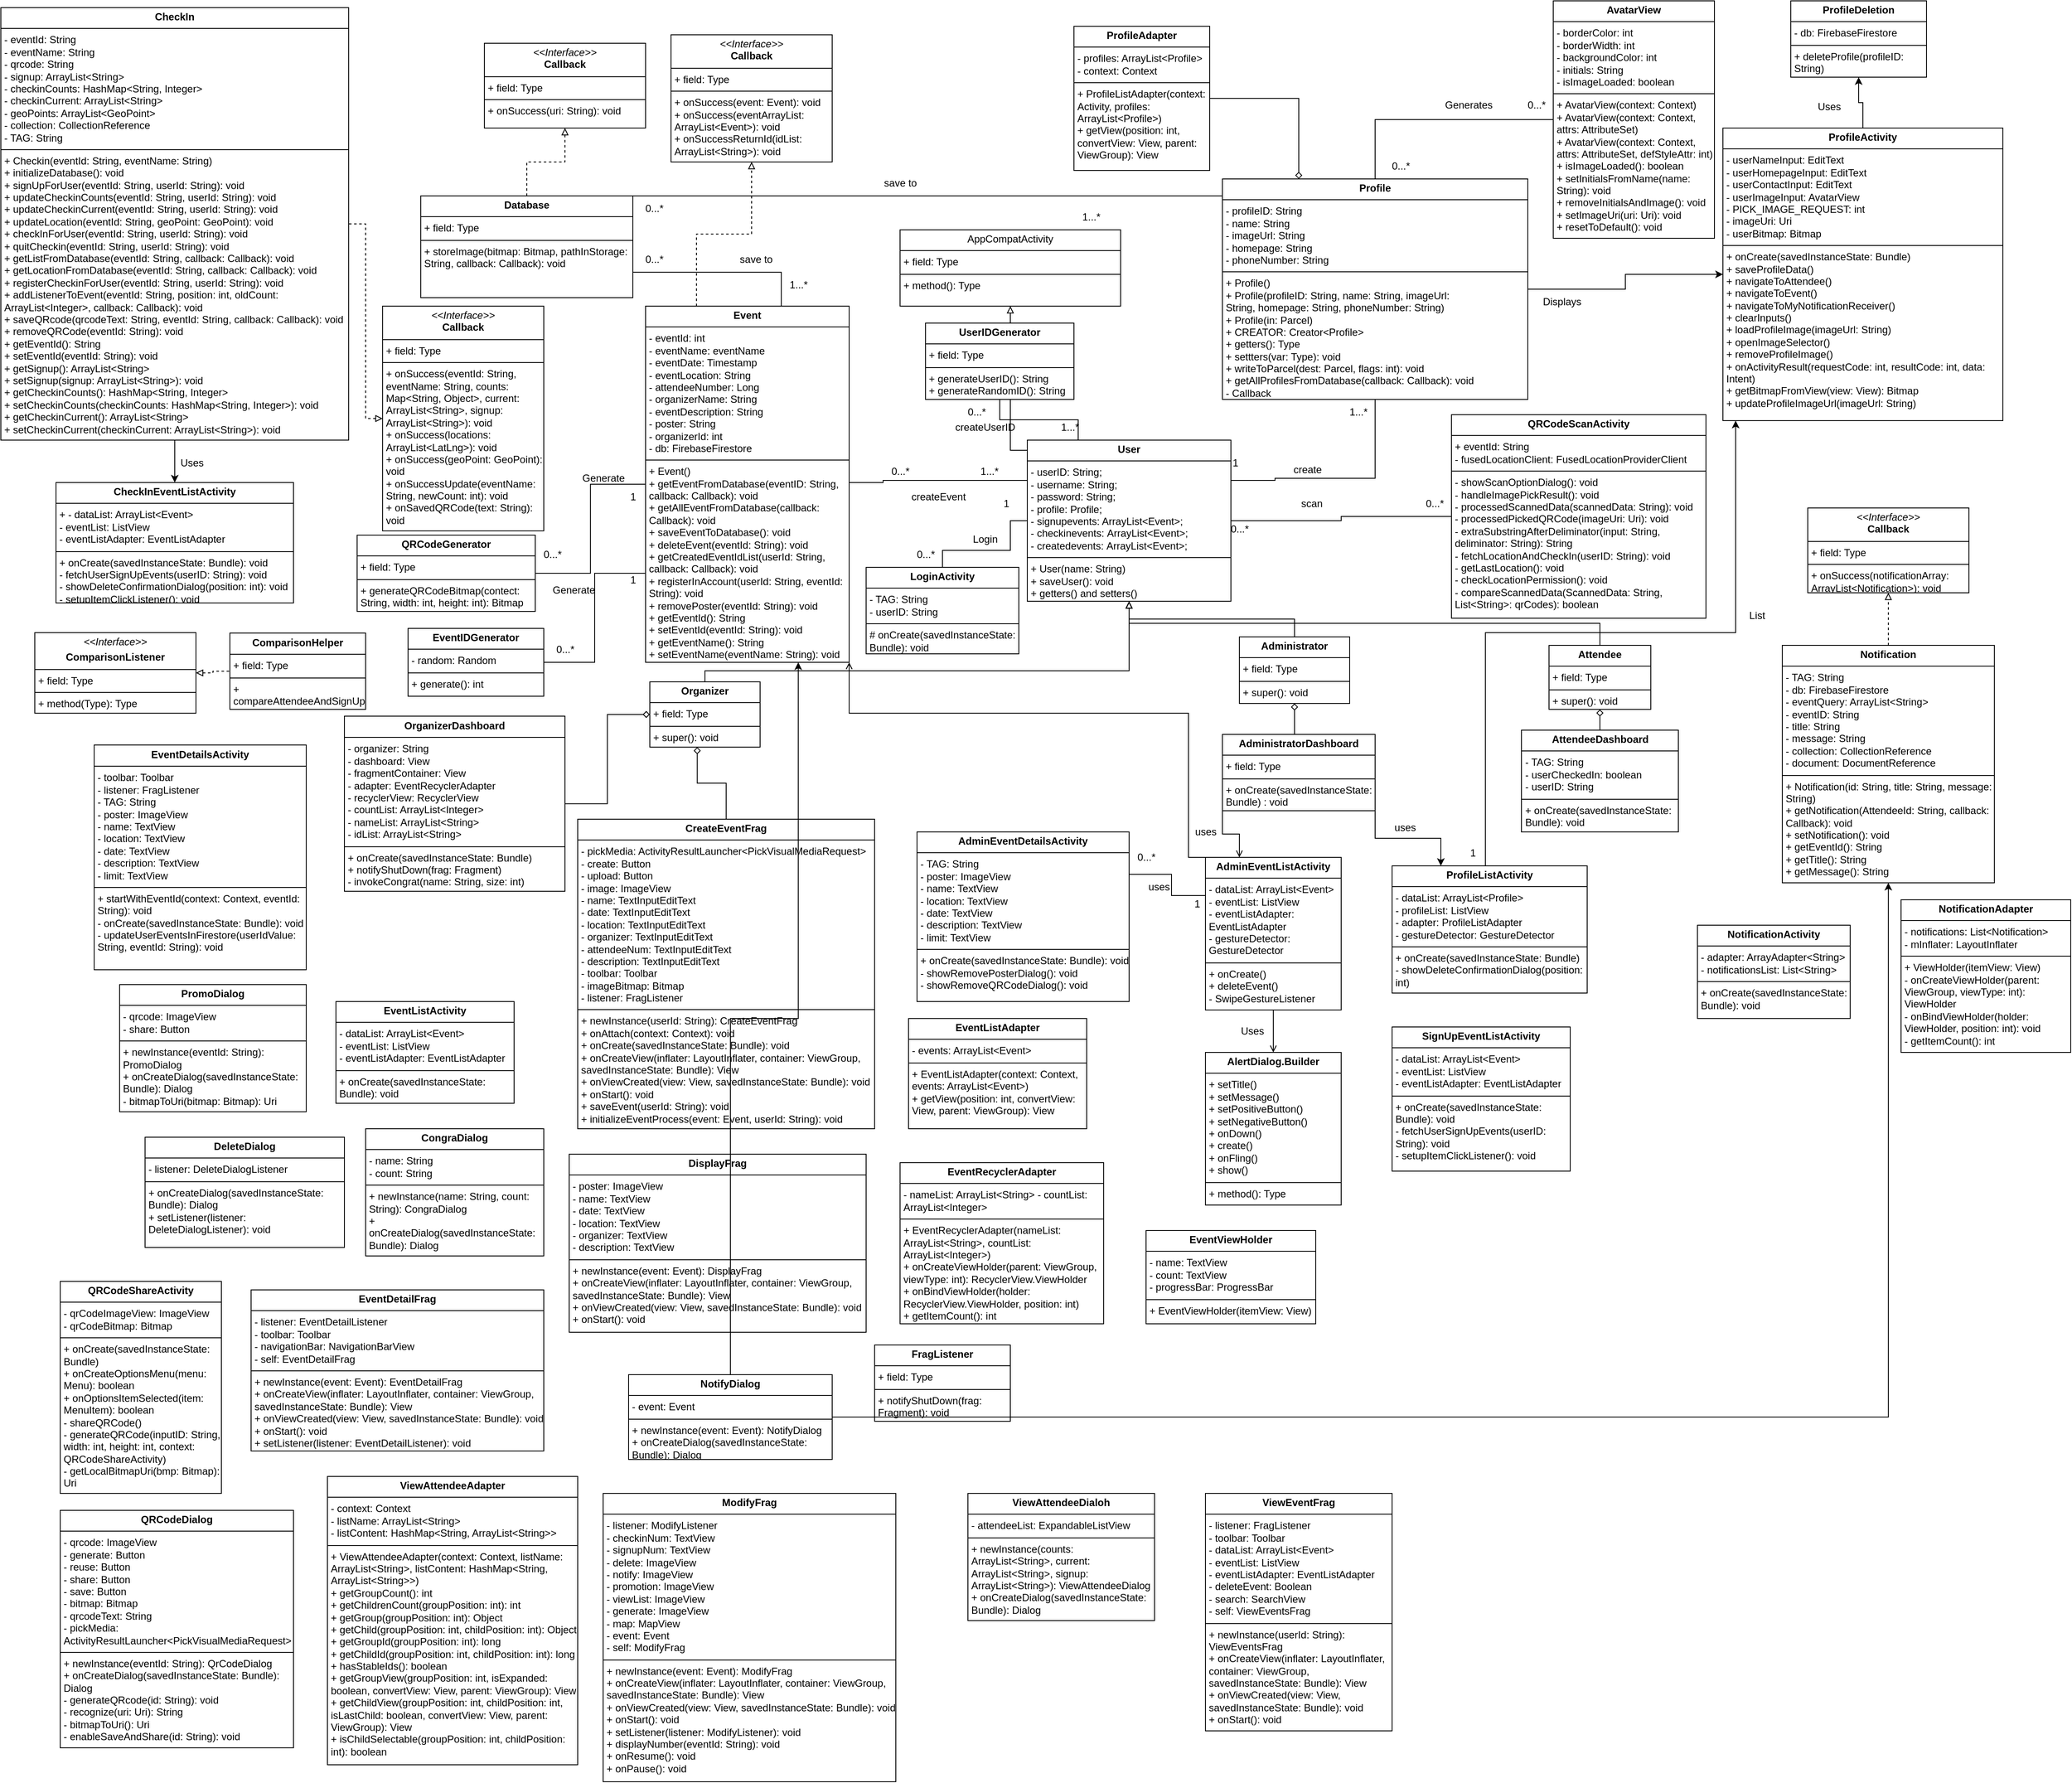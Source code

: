 <mxfile version="24.2.2" type="github">
  <diagram name="Page-1" id="J35sRBXo90A8_cbNqQOU">
    <mxGraphModel dx="1644" dy="446" grid="1" gridSize="10" guides="1" tooltips="1" connect="1" arrows="1" fold="1" page="1" pageScale="1" pageWidth="850" pageHeight="1100" math="0" shadow="0">
      <root>
        <mxCell id="0" />
        <mxCell id="1" parent="0" />
        <mxCell id="WPeFzwkXg94GIZhLmHgt-10" value="&lt;p style=&quot;margin:0px;margin-top:4px;text-align:center;&quot;&gt;&lt;span style=&quot;font-weight: 700;&quot;&gt;User&lt;/span&gt;&lt;br&gt;&lt;/p&gt;&lt;hr size=&quot;1&quot; style=&quot;border-style:solid;&quot;&gt;&lt;p style=&quot;margin:0px;margin-left:4px;&quot;&gt;- userID: String;&lt;/p&gt;&lt;p style=&quot;margin:0px;margin-left:4px;&quot;&gt;- username: String;&lt;br&gt;&lt;/p&gt;&lt;p style=&quot;margin:0px;margin-left:4px;&quot;&gt;- password: String;&lt;br&gt;&lt;/p&gt;&lt;p style=&quot;margin:0px;margin-left:4px;&quot;&gt;- profile: Profile;&lt;/p&gt;&lt;p style=&quot;margin:0px;margin-left:4px;&quot;&gt;- signupevents: ArrayList&amp;lt;Event&amp;gt;;&lt;/p&gt;&lt;p style=&quot;margin:0px;margin-left:4px;&quot;&gt;- checkinevents:&amp;nbsp;&lt;span style=&quot;background-color: initial;&quot;&gt;ArrayList&amp;lt;Event&amp;gt;;&lt;/span&gt;&lt;/p&gt;&lt;p style=&quot;margin:0px;margin-left:4px;&quot;&gt;- createdevents:&amp;nbsp;&lt;span style=&quot;background-color: initial;&quot;&gt;ArrayList&amp;lt;Event&amp;gt;;&lt;/span&gt;&lt;/p&gt;&lt;hr size=&quot;1&quot; style=&quot;border-style:solid;&quot;&gt;&lt;p style=&quot;margin:0px;margin-left:4px;&quot;&gt;+ User(name: String)&lt;/p&gt;&lt;p style=&quot;margin:0px;margin-left:4px;&quot;&gt;+ saveUser(): void&lt;/p&gt;&lt;p style=&quot;margin:0px;margin-left:4px;&quot;&gt;+ getters() and setters()&lt;/p&gt;" style="verticalAlign=top;align=left;overflow=fill;html=1;whiteSpace=wrap;" parent="1" vertex="1">
          <mxGeometry x="370" y="538" width="240" height="190" as="geometry" />
        </mxCell>
        <mxCell id="XLVlxGefPMWBj1lpJ0U2-4" style="edgeStyle=orthogonalEdgeStyle;rounded=0;orthogonalLoop=1;jettySize=auto;html=1;exitX=0.5;exitY=0;exitDx=0;exitDy=0;entryX=0.5;entryY=1;entryDx=0;entryDy=0;endArrow=block;endFill=0;" parent="1" source="WPeFzwkXg94GIZhLmHgt-15" target="WPeFzwkXg94GIZhLmHgt-10" edge="1">
          <mxGeometry relative="1" as="geometry">
            <Array as="points">
              <mxPoint x="-10" y="810" />
              <mxPoint x="490" y="810" />
            </Array>
          </mxGeometry>
        </mxCell>
        <mxCell id="WPeFzwkXg94GIZhLmHgt-15" value="&lt;p style=&quot;margin:0px;margin-top:4px;text-align:center;&quot;&gt;&lt;b&gt;Organizer&lt;/b&gt;&lt;/p&gt;&lt;hr size=&quot;1&quot; style=&quot;border-style:solid;&quot;&gt;&lt;p style=&quot;margin:0px;margin-left:4px;&quot;&gt;+ field: Type&lt;br&gt;&lt;/p&gt;&lt;hr size=&quot;1&quot; style=&quot;border-style:solid;&quot;&gt;&lt;p style=&quot;margin:0px;margin-left:4px;&quot;&gt;+ super(): void&lt;/p&gt;" style="verticalAlign=top;align=left;overflow=fill;html=1;whiteSpace=wrap;" parent="1" vertex="1">
          <mxGeometry x="-75" y="823" width="130" height="77" as="geometry" />
        </mxCell>
        <mxCell id="XLVlxGefPMWBj1lpJ0U2-2" style="edgeStyle=orthogonalEdgeStyle;rounded=0;orthogonalLoop=1;jettySize=auto;html=1;exitX=0.5;exitY=0;exitDx=0;exitDy=0;entryX=0.5;entryY=1;entryDx=0;entryDy=0;endArrow=block;endFill=0;" parent="1" source="WPeFzwkXg94GIZhLmHgt-16" target="WPeFzwkXg94GIZhLmHgt-10" edge="1">
          <mxGeometry relative="1" as="geometry" />
        </mxCell>
        <mxCell id="WPeFzwkXg94GIZhLmHgt-16" value="&lt;p style=&quot;margin:0px;margin-top:4px;text-align:center;&quot;&gt;&lt;span style=&quot;font-weight: 700;&quot;&gt;Administrator&lt;/span&gt;&lt;br&gt;&lt;/p&gt;&lt;hr size=&quot;1&quot; style=&quot;border-style:solid;&quot;&gt;&lt;p style=&quot;margin:0px;margin-left:4px;&quot;&gt;+ field: Type&lt;br&gt;&lt;/p&gt;&lt;hr size=&quot;1&quot; style=&quot;border-style:solid;&quot;&gt;&lt;p style=&quot;margin:0px;margin-left:4px;&quot;&gt;+ super(): void&lt;/p&gt;" style="verticalAlign=top;align=left;overflow=fill;html=1;whiteSpace=wrap;" parent="1" vertex="1">
          <mxGeometry x="620" y="770" width="130" height="78.5" as="geometry" />
        </mxCell>
        <mxCell id="XLVlxGefPMWBj1lpJ0U2-1" style="edgeStyle=orthogonalEdgeStyle;rounded=0;orthogonalLoop=1;jettySize=auto;html=1;exitX=0.5;exitY=0;exitDx=0;exitDy=0;endArrow=block;endFill=0;" parent="1" source="WPeFzwkXg94GIZhLmHgt-17" target="WPeFzwkXg94GIZhLmHgt-10" edge="1">
          <mxGeometry relative="1" as="geometry" />
        </mxCell>
        <mxCell id="WPeFzwkXg94GIZhLmHgt-17" value="&lt;p style=&quot;margin:0px;margin-top:4px;text-align:center;&quot;&gt;&lt;b&gt;Attendee&lt;/b&gt;&lt;/p&gt;&lt;hr size=&quot;1&quot; style=&quot;border-style:solid;&quot;&gt;&lt;p style=&quot;margin:0px;margin-left:4px;&quot;&gt;+ field: Type&lt;br&gt;&lt;/p&gt;&lt;hr size=&quot;1&quot; style=&quot;border-style:solid;&quot;&gt;&lt;p style=&quot;margin:0px;margin-left:4px;&quot;&gt;+ super(): void&lt;/p&gt;" style="verticalAlign=top;align=left;overflow=fill;html=1;whiteSpace=wrap;" parent="1" vertex="1">
          <mxGeometry x="985" y="780" width="120" height="75.5" as="geometry" />
        </mxCell>
        <mxCell id="WPeFzwkXg94GIZhLmHgt-24" style="edgeStyle=orthogonalEdgeStyle;rounded=0;orthogonalLoop=1;jettySize=auto;html=1;exitX=1;exitY=0.5;exitDx=0;exitDy=0;entryX=0;entryY=0.25;entryDx=0;entryDy=0;endArrow=none;endFill=0;" parent="1" source="WPeFzwkXg94GIZhLmHgt-18" target="WPeFzwkXg94GIZhLmHgt-10" edge="1">
          <mxGeometry relative="1" as="geometry">
            <Array as="points">
              <mxPoint x="200" y="588" />
            </Array>
          </mxGeometry>
        </mxCell>
        <mxCell id="yjo2Gp_yLV4FWqsMjtJI-7" style="edgeStyle=orthogonalEdgeStyle;rounded=0;orthogonalLoop=1;jettySize=auto;html=1;exitX=0.25;exitY=0;exitDx=0;exitDy=0;entryX=0.5;entryY=1;entryDx=0;entryDy=0;dashed=1;endArrow=block;endFill=0;" edge="1" parent="1" source="WPeFzwkXg94GIZhLmHgt-18" target="yjo2Gp_yLV4FWqsMjtJI-6">
          <mxGeometry relative="1" as="geometry" />
        </mxCell>
        <mxCell id="WPeFzwkXg94GIZhLmHgt-18" value="&lt;p style=&quot;margin:0px;margin-top:4px;text-align:center;&quot;&gt;&lt;b&gt;Event&lt;/b&gt;&lt;/p&gt;&lt;hr size=&quot;1&quot; style=&quot;border-style:solid;&quot;&gt;&lt;p style=&quot;margin:0px;margin-left:4px;&quot;&gt;-&amp;nbsp;&lt;span style=&quot;background-color: initial;&quot;&gt;eventId: int&lt;/span&gt;&lt;/p&gt;&lt;p style=&quot;margin:0px;margin-left:4px;&quot;&gt;- eventName: eventName&lt;/p&gt;&lt;p style=&quot;margin:0px;margin-left:4px;&quot;&gt;- eventDate: Timestamp&lt;/p&gt;&lt;p style=&quot;margin:0px;margin-left:4px;&quot;&gt;- eventLocation: String&lt;/p&gt;&lt;p style=&quot;margin:0px;margin-left:4px;&quot;&gt;- attendeeNumber: Long&lt;/p&gt;&lt;p style=&quot;margin:0px;margin-left:4px;&quot;&gt;- organizerName: String&lt;/p&gt;&lt;p style=&quot;margin:0px;margin-left:4px;&quot;&gt;- eventDescription: String&lt;/p&gt;&lt;p style=&quot;margin:0px;margin-left:4px;&quot;&gt;- poster: String&lt;/p&gt;&lt;p style=&quot;margin:0px;margin-left:4px;&quot;&gt;- organizerId: int&lt;/p&gt;&lt;p style=&quot;margin:0px;margin-left:4px;&quot;&gt;&lt;span style=&quot;background-color: initial;&quot;&gt;- db: FirebaseFirestore&lt;/span&gt;&lt;/p&gt;&lt;hr size=&quot;1&quot; style=&quot;border-style:solid;&quot;&gt;&lt;p style=&quot;margin:0px;margin-left:4px;&quot;&gt;+ Event()&lt;/p&gt;&lt;p style=&quot;margin:0px;margin-left:4px;&quot;&gt;+ getEventFromDatabase(eventID: String, callback: Callback): void&lt;/p&gt;&lt;p style=&quot;margin:0px;margin-left:4px;&quot;&gt;+ getAllEventFromDatabase(callback: Callback): void&lt;/p&gt;&lt;p style=&quot;margin:0px;margin-left:4px;&quot;&gt;+ saveEventToDatabase(): void&lt;/p&gt;&lt;p style=&quot;margin:0px;margin-left:4px;&quot;&gt;+ deleteEvent(eventId: String): void&amp;nbsp;&lt;/p&gt;&lt;p style=&quot;margin:0px;margin-left:4px;&quot;&gt;+ getCreatedEventIdList(userId: String, callback: Callback): void&lt;/p&gt;&lt;p style=&quot;margin:0px;margin-left:4px;&quot;&gt;+ registerInAccount(userId: String, eventId: String): void&lt;/p&gt;&lt;p style=&quot;margin:0px;margin-left:4px;&quot;&gt;+ removePoster(eventId: String): void&lt;/p&gt;&lt;p style=&quot;margin:0px;margin-left:4px;&quot;&gt;+ getEventId(): String&lt;/p&gt;&lt;p style=&quot;margin:0px;margin-left:4px;&quot;&gt;+ setEventId(eventId: String): void&lt;/p&gt;&lt;p style=&quot;margin:0px;margin-left:4px;&quot;&gt;+ getEventName(): String&lt;/p&gt;&lt;p style=&quot;margin:0px;margin-left:4px;&quot;&gt;+ setEventName(eventName: String): void&lt;/p&gt;&lt;p style=&quot;margin:0px;margin-left:4px;&quot;&gt;&lt;br&gt;&lt;/p&gt;" style="verticalAlign=top;align=left;overflow=fill;html=1;whiteSpace=wrap;" parent="1" vertex="1">
          <mxGeometry x="-80" y="380" width="240" height="420" as="geometry" />
        </mxCell>
        <mxCell id="WPeFzwkXg94GIZhLmHgt-25" style="edgeStyle=orthogonalEdgeStyle;rounded=0;orthogonalLoop=1;jettySize=auto;html=1;exitX=0.5;exitY=1;exitDx=0;exitDy=0;entryX=1;entryY=0.25;entryDx=0;entryDy=0;endArrow=none;endFill=0;" parent="1" source="WPeFzwkXg94GIZhLmHgt-19" target="WPeFzwkXg94GIZhLmHgt-10" edge="1">
          <mxGeometry relative="1" as="geometry">
            <Array as="points">
              <mxPoint x="662" y="583" />
            </Array>
          </mxGeometry>
        </mxCell>
        <mxCell id="yJpc8QZkgyVH1emFUSDa-1" style="edgeStyle=orthogonalEdgeStyle;rounded=0;orthogonalLoop=1;jettySize=auto;html=1;exitX=0;exitY=0;exitDx=0;exitDy=0;entryX=0.5;entryY=0;entryDx=0;entryDy=0;endArrow=none;endFill=0;" parent="1" source="WPeFzwkXg94GIZhLmHgt-19" target="WPeFzwkXg94GIZhLmHgt-35" edge="1">
          <mxGeometry relative="1" as="geometry">
            <Array as="points">
              <mxPoint x="470" y="250" />
              <mxPoint x="-55" y="250" />
            </Array>
          </mxGeometry>
        </mxCell>
        <mxCell id="yjo2Gp_yLV4FWqsMjtJI-27" style="edgeStyle=orthogonalEdgeStyle;rounded=0;orthogonalLoop=1;jettySize=auto;html=1;exitX=1;exitY=0.5;exitDx=0;exitDy=0;entryX=0;entryY=0.5;entryDx=0;entryDy=0;" edge="1" parent="1" source="WPeFzwkXg94GIZhLmHgt-19" target="yjo2Gp_yLV4FWqsMjtJI-2">
          <mxGeometry relative="1" as="geometry" />
        </mxCell>
        <mxCell id="WPeFzwkXg94GIZhLmHgt-19" value="&lt;p style=&quot;margin:0px;margin-top:4px;text-align:center;&quot;&gt;&lt;b&gt;Profile&lt;/b&gt;&lt;/p&gt;&lt;hr size=&quot;1&quot; style=&quot;border-style:solid;&quot;&gt;&lt;p style=&quot;margin:0px;margin-left:4px;&quot;&gt;- profileID: String&lt;/p&gt;&lt;p style=&quot;margin:0px;margin-left:4px;&quot;&gt;- name: String&lt;/p&gt;&lt;p style=&quot;margin:0px;margin-left:4px;&quot;&gt;- imageUrl: String&lt;/p&gt;&lt;p style=&quot;margin:0px;margin-left:4px;&quot;&gt;- homepage: String&lt;/p&gt;&lt;p style=&quot;margin:0px;margin-left:4px;&quot;&gt;- phoneNumber: String&lt;/p&gt;&lt;hr size=&quot;1&quot; style=&quot;border-style:solid;&quot;&gt;&lt;p style=&quot;margin:0px;margin-left:4px;&quot;&gt;+ Profile()&lt;/p&gt;&lt;p style=&quot;margin:0px;margin-left:4px;&quot;&gt;&lt;span style=&quot;background-color: initial;&quot;&gt;+ Profile(profileID: String,&amp;nbsp;&lt;/span&gt;&lt;span style=&quot;background-color: initial;&quot;&gt;name: String,&amp;nbsp;&lt;/span&gt;&lt;span style=&quot;background-color: initial;&quot;&gt;imageUrl: String,&amp;nbsp;&lt;/span&gt;&lt;span style=&quot;background-color: initial;&quot;&gt;homepage: String,&amp;nbsp;&lt;/span&gt;&lt;span style=&quot;background-color: initial;&quot;&gt;phoneNumber: String)&amp;nbsp;&lt;/span&gt;&lt;/p&gt;&lt;p style=&quot;margin:0px;margin-left:4px;&quot;&gt;&lt;span style=&quot;background-color: initial;&quot;&gt;+ Profile(in: Parcel)&amp;nbsp;&lt;/span&gt;&lt;/p&gt;&lt;p style=&quot;margin:0px;margin-left:4px;&quot;&gt;&lt;span style=&quot;background-color: initial;&quot;&gt;+ CREATOR: Creator&amp;lt;Profile&amp;gt;&amp;nbsp;&lt;/span&gt;&lt;/p&gt;&lt;p style=&quot;margin:0px;margin-left:4px;&quot;&gt;+ getters(): Type&lt;/p&gt;&lt;p style=&quot;margin:0px;margin-left:4px;&quot;&gt;+ settters(var: Type&lt;span style=&quot;background-color: initial;&quot;&gt;): void&lt;/span&gt;&lt;/p&gt;&lt;p style=&quot;margin:0px;margin-left:4px;&quot;&gt;&lt;span style=&quot;background-color: initial;&quot;&gt;+ writeToParcel(dest: Parcel, flags: int): void&lt;br&gt;&lt;/span&gt;&lt;/p&gt;&lt;p style=&quot;margin: 0px 0px 0px 4px;&quot;&gt;&lt;span style=&quot;background-color: initial;&quot;&gt;+ getAllProfilesFromDatabase(callback: Callback): void&lt;/span&gt;&lt;/p&gt;&lt;p style=&quot;margin: 0px 0px 0px 4px;&quot;&gt;- Callback&amp;nbsp;&lt;/p&gt;&lt;p style=&quot;margin: 0px 0px 0px 4px;&quot;&gt;&lt;br&gt;&lt;/p&gt;" style="verticalAlign=top;align=left;overflow=fill;html=1;whiteSpace=wrap;" parent="1" vertex="1">
          <mxGeometry x="600" y="230" width="360" height="260" as="geometry" />
        </mxCell>
        <mxCell id="WPeFzwkXg94GIZhLmHgt-28" value="0...*" style="text;html=1;align=center;verticalAlign=middle;resizable=0;points=[];autosize=1;strokeColor=none;fillColor=none;" parent="1" vertex="1">
          <mxGeometry x="200" y="560" width="40" height="30" as="geometry" />
        </mxCell>
        <mxCell id="WPeFzwkXg94GIZhLmHgt-29" value="1...*" style="text;html=1;align=center;verticalAlign=middle;resizable=0;points=[];autosize=1;strokeColor=none;fillColor=none;" parent="1" vertex="1">
          <mxGeometry x="305" y="560" width="40" height="30" as="geometry" />
        </mxCell>
        <mxCell id="WPeFzwkXg94GIZhLmHgt-30" value="1...*" style="text;html=1;align=center;verticalAlign=middle;resizable=0;points=[];autosize=1;strokeColor=none;fillColor=none;" parent="1" vertex="1">
          <mxGeometry x="740" y="490" width="40" height="30" as="geometry" />
        </mxCell>
        <mxCell id="WPeFzwkXg94GIZhLmHgt-31" value="1" style="text;html=1;align=center;verticalAlign=middle;resizable=0;points=[];autosize=1;strokeColor=none;fillColor=none;" parent="1" vertex="1">
          <mxGeometry x="600" y="550" width="30" height="30" as="geometry" />
        </mxCell>
        <mxCell id="XLVlxGefPMWBj1lpJ0U2-21" style="edgeStyle=orthogonalEdgeStyle;rounded=0;orthogonalLoop=1;jettySize=auto;html=1;exitX=1;exitY=0.5;exitDx=0;exitDy=0;entryX=0;entryY=0.5;entryDx=0;entryDy=0;endArrow=none;endFill=0;" parent="1" source="WPeFzwkXg94GIZhLmHgt-32" target="WPeFzwkXg94GIZhLmHgt-18" edge="1">
          <mxGeometry relative="1" as="geometry" />
        </mxCell>
        <mxCell id="WPeFzwkXg94GIZhLmHgt-32" value="&lt;p style=&quot;margin:0px;margin-top:4px;text-align:center;&quot;&gt;&lt;b&gt;QRCodeGenerator&lt;/b&gt;&lt;/p&gt;&lt;hr size=&quot;1&quot; style=&quot;border-style:solid;&quot;&gt;&lt;p style=&quot;margin:0px;margin-left:4px;&quot;&gt;+ field: Type&lt;br&gt;&lt;/p&gt;&lt;hr size=&quot;1&quot; style=&quot;border-style:solid;&quot;&gt;&lt;p style=&quot;margin:0px;margin-left:4px;&quot;&gt;+ generateQRCodeBitmap(contect: String, width: int, height: int): Bitmap&lt;/p&gt;" style="verticalAlign=top;align=left;overflow=fill;html=1;whiteSpace=wrap;" parent="1" vertex="1">
          <mxGeometry x="-420" y="650" width="210" height="90" as="geometry" />
        </mxCell>
        <mxCell id="WPeFzwkXg94GIZhLmHgt-33" value="&lt;p style=&quot;margin:0px;margin-top:4px;text-align:center;&quot;&gt;&lt;i&gt;&amp;lt;&amp;lt;Interface&amp;gt;&amp;gt;&lt;/i&gt;&lt;br&gt;&lt;b&gt;Callback&lt;/b&gt;&lt;/p&gt;&lt;hr size=&quot;1&quot; style=&quot;border-style:solid;&quot;&gt;&lt;p style=&quot;margin:0px;margin-left:4px;&quot;&gt;+ field: Type&lt;br&gt;&lt;/p&gt;&lt;hr size=&quot;1&quot; style=&quot;border-style:solid;&quot;&gt;&lt;p style=&quot;margin:0px;margin-left:4px;&quot;&gt;+ onSuccess(uri: String): void&lt;br&gt;&lt;/p&gt;" style="verticalAlign=top;align=left;overflow=fill;html=1;whiteSpace=wrap;" parent="1" vertex="1">
          <mxGeometry x="-270" y="70" width="190" height="100" as="geometry" />
        </mxCell>
        <mxCell id="yJpc8QZkgyVH1emFUSDa-2" style="edgeStyle=orthogonalEdgeStyle;rounded=0;orthogonalLoop=1;jettySize=auto;html=1;entryX=0.5;entryY=0;entryDx=0;entryDy=0;endArrow=none;endFill=0;" parent="1" source="WPeFzwkXg94GIZhLmHgt-35" target="WPeFzwkXg94GIZhLmHgt-18" edge="1">
          <mxGeometry relative="1" as="geometry">
            <Array as="points">
              <mxPoint x="80" y="340" />
            </Array>
          </mxGeometry>
        </mxCell>
        <mxCell id="yjo2Gp_yLV4FWqsMjtJI-1" style="edgeStyle=orthogonalEdgeStyle;rounded=0;orthogonalLoop=1;jettySize=auto;html=1;exitX=0.5;exitY=0;exitDx=0;exitDy=0;entryX=0.5;entryY=1;entryDx=0;entryDy=0;dashed=1;endArrow=block;endFill=0;" edge="1" parent="1" source="WPeFzwkXg94GIZhLmHgt-35" target="WPeFzwkXg94GIZhLmHgt-33">
          <mxGeometry relative="1" as="geometry" />
        </mxCell>
        <mxCell id="WPeFzwkXg94GIZhLmHgt-35" value="&lt;p style=&quot;margin:0px;margin-top:4px;text-align:center;&quot;&gt;&lt;b&gt;Database&lt;/b&gt;&lt;/p&gt;&lt;hr size=&quot;1&quot; style=&quot;border-style:solid;&quot;&gt;&lt;p style=&quot;margin:0px;margin-left:4px;&quot;&gt;+ field: Type&lt;/p&gt;&lt;hr size=&quot;1&quot; style=&quot;border-style:solid;&quot;&gt;&lt;p style=&quot;margin:0px;margin-left:4px;&quot;&gt;+ storeImage(bitmap: Bitmap, pathInStorage: String, callback: Callback): void&lt;/p&gt;&lt;p style=&quot;margin:0px;margin-left:4px;&quot;&gt;&lt;br&gt;&lt;/p&gt;" style="verticalAlign=top;align=left;overflow=fill;html=1;whiteSpace=wrap;" parent="1" vertex="1">
          <mxGeometry x="-345" y="250" width="250" height="120" as="geometry" />
        </mxCell>
        <mxCell id="i9NQ23__nChv1Pb4dPMh-1" value="&lt;p style=&quot;margin:0px;margin-top:4px;text-align:center;&quot;&gt;&lt;b&gt;CreateEventFrag&lt;/b&gt;&lt;/p&gt;&lt;hr size=&quot;1&quot; style=&quot;border-style:solid;&quot;&gt;&lt;p style=&quot;margin:0px;margin-left:4px;&quot;&gt;- pickMedia: ActivityResultLauncher&amp;lt;PickVisualMediaRequest&amp;gt;&lt;/p&gt;&lt;p style=&quot;margin:0px;margin-left:4px;&quot;&gt;&lt;span style=&quot;background-color: initial;&quot;&gt;- create: Button&lt;/span&gt;&lt;/p&gt;&lt;p style=&quot;margin:0px;margin-left:4px;&quot;&gt;&lt;span style=&quot;background-color: initial;&quot;&gt;- upload: Button&lt;/span&gt;&lt;/p&gt;&lt;p style=&quot;margin:0px;margin-left:4px;&quot;&gt;&lt;span style=&quot;background-color: initial;&quot;&gt;- image: ImageView&lt;/span&gt;&lt;/p&gt;&lt;p style=&quot;margin:0px;margin-left:4px;&quot;&gt;&lt;span style=&quot;background-color: initial;&quot;&gt;- name: TextInputEditText&lt;/span&gt;&lt;/p&gt;&lt;p style=&quot;margin:0px;margin-left:4px;&quot;&gt;&lt;span style=&quot;background-color: initial;&quot;&gt;- date: TextInputEditText&lt;/span&gt;&lt;/p&gt;&lt;p style=&quot;margin:0px;margin-left:4px;&quot;&gt;&lt;span style=&quot;background-color: initial;&quot;&gt;- location: TextInputEditText&lt;/span&gt;&lt;/p&gt;&lt;p style=&quot;margin:0px;margin-left:4px;&quot;&gt;&lt;span style=&quot;background-color: initial;&quot;&gt;- organizer: TextInputEditText&lt;/span&gt;&lt;/p&gt;&lt;p style=&quot;margin:0px;margin-left:4px;&quot;&gt;&lt;span style=&quot;background-color: initial;&quot;&gt;- attendeeNum: TextInputEditText&lt;/span&gt;&lt;/p&gt;&lt;p style=&quot;margin:0px;margin-left:4px;&quot;&gt;&lt;span style=&quot;background-color: initial;&quot;&gt;- description: TextInputEditText&lt;/span&gt;&lt;/p&gt;&lt;p style=&quot;margin:0px;margin-left:4px;&quot;&gt;&lt;span style=&quot;background-color: initial;&quot;&gt;- toolbar: Toolbar&lt;/span&gt;&lt;/p&gt;&lt;p style=&quot;margin:0px;margin-left:4px;&quot;&gt;&lt;span style=&quot;background-color: initial;&quot;&gt;- imageBitmap: Bitmap&lt;/span&gt;&lt;/p&gt;&lt;p style=&quot;margin:0px;margin-left:4px;&quot;&gt;&lt;span style=&quot;background-color: initial;&quot;&gt;- listener: FragListener&lt;/span&gt;&lt;/p&gt;&lt;hr size=&quot;1&quot; style=&quot;border-style:solid;&quot;&gt;&lt;p style=&quot;margin:0px;margin-left:4px;&quot;&gt;&lt;span style=&quot;background-color: initial;&quot;&gt;+ newInstance(userId: String): CreateEventFrag&lt;/span&gt;&lt;/p&gt;&lt;p style=&quot;margin:0px;margin-left:4px;&quot;&gt;&lt;span style=&quot;background-color: initial;&quot;&gt;+ onAttach(context: Context): void&lt;/span&gt;&lt;/p&gt;&lt;p style=&quot;margin:0px;margin-left:4px;&quot;&gt;&lt;span style=&quot;background-color: initial;&quot;&gt;+ onCreate(savedInstanceState: Bundle): void&lt;/span&gt;&lt;/p&gt;&lt;p style=&quot;margin:0px;margin-left:4px;&quot;&gt;&lt;span style=&quot;background-color: initial;&quot;&gt;+ onCreateView(inflater: LayoutInflater, container: ViewGroup, savedInstanceState: Bundle): View&lt;/span&gt;&lt;/p&gt;&lt;p style=&quot;margin:0px;margin-left:4px;&quot;&gt;&lt;span style=&quot;background-color: initial;&quot;&gt;+ onViewCreated(view: View, savedInstanceState: Bundle): void&lt;/span&gt;&lt;/p&gt;&lt;p style=&quot;margin:0px;margin-left:4px;&quot;&gt;&lt;span style=&quot;background-color: initial;&quot;&gt;+ onStart(): void&lt;/span&gt;&lt;/p&gt;&lt;p style=&quot;margin:0px;margin-left:4px;&quot;&gt;&lt;span style=&quot;background-color: initial;&quot;&gt;+ saveEvent(userId: String): void&lt;/span&gt;&lt;/p&gt;&lt;p style=&quot;margin:0px;margin-left:4px;&quot;&gt;&lt;span style=&quot;background-color: initial;&quot;&gt;+ initializeEventProcess(event: Event, userId: String): void&lt;/span&gt;&lt;/p&gt;" style="verticalAlign=top;align=left;overflow=fill;html=1;whiteSpace=wrap;" parent="1" vertex="1">
          <mxGeometry x="-160" y="985" width="350" height="365" as="geometry" />
        </mxCell>
        <mxCell id="i9NQ23__nChv1Pb4dPMh-3" style="edgeStyle=orthogonalEdgeStyle;rounded=0;orthogonalLoop=1;jettySize=auto;html=1;exitX=0.5;exitY=0;exitDx=0;exitDy=0;entryX=0.43;entryY=1;entryDx=0;entryDy=0;entryPerimeter=0;endArrow=diamond;endFill=0;" parent="1" source="i9NQ23__nChv1Pb4dPMh-1" target="WPeFzwkXg94GIZhLmHgt-15" edge="1">
          <mxGeometry relative="1" as="geometry" />
        </mxCell>
        <mxCell id="i9NQ23__nChv1Pb4dPMh-6" style="edgeStyle=orthogonalEdgeStyle;rounded=0;orthogonalLoop=1;jettySize=auto;html=1;entryX=0;entryY=0.5;entryDx=0;entryDy=0;endArrow=diamond;endFill=0;" parent="1" source="i9NQ23__nChv1Pb4dPMh-5" target="WPeFzwkXg94GIZhLmHgt-15" edge="1">
          <mxGeometry relative="1" as="geometry" />
        </mxCell>
        <mxCell id="i9NQ23__nChv1Pb4dPMh-5" value="&lt;p style=&quot;margin:0px;margin-top:4px;text-align:center;&quot;&gt;&lt;b&gt;OrganizerDashboard&lt;/b&gt;&lt;br&gt;&lt;/p&gt;&lt;hr size=&quot;1&quot; style=&quot;border-style:solid;&quot;&gt;&lt;p style=&quot;margin:0px;margin-left:4px;&quot;&gt;- organizer: String&lt;/p&gt;&lt;p style=&quot;margin:0px;margin-left:4px;&quot;&gt;- dashboard: View&lt;/p&gt;&lt;p style=&quot;margin:0px;margin-left:4px;&quot;&gt;- fragmentContainer: View&lt;/p&gt;&lt;p style=&quot;margin:0px;margin-left:4px;&quot;&gt;- adapter: EventRecyclerAdapter&lt;/p&gt;&lt;p style=&quot;margin:0px;margin-left:4px;&quot;&gt;- recyclerView: RecyclerView&lt;/p&gt;&lt;p style=&quot;margin:0px;margin-left:4px;&quot;&gt;- countList: ArrayList&amp;lt;Integer&amp;gt;&lt;/p&gt;&lt;p style=&quot;margin:0px;margin-left:4px;&quot;&gt;- nameList: ArrayList&amp;lt;String&amp;gt;&lt;/p&gt;&lt;p style=&quot;margin:0px;margin-left:4px;&quot;&gt;- idList: ArrayList&amp;lt;String&amp;gt;&lt;/p&gt;&lt;hr size=&quot;1&quot; style=&quot;border-style:solid;&quot;&gt;&lt;p style=&quot;margin:0px;margin-left:4px;&quot;&gt;&lt;span style=&quot;background-color: initial;&quot;&gt;+ onCreate(savedInstanceState: Bundle)&lt;/span&gt;&lt;br&gt;&lt;/p&gt;&lt;p style=&quot;margin:0px;margin-left:4px;&quot;&gt;+ notifyShutDown(frag: Fragment)&lt;/p&gt;&lt;p style=&quot;margin:0px;margin-left:4px;&quot;&gt;&lt;span style=&quot;background-color: initial;&quot;&gt;&lt;/span&gt;&lt;/p&gt;&lt;p style=&quot;margin:0px;margin-left:4px;&quot;&gt;- invokeCongrat(name: String, size: int)&lt;/p&gt;" style="verticalAlign=top;align=left;overflow=fill;html=1;whiteSpace=wrap;" parent="1" vertex="1">
          <mxGeometry x="-435" y="863.5" width="260" height="206.5" as="geometry" />
        </mxCell>
        <mxCell id="i9NQ23__nChv1Pb4dPMh-10" style="edgeStyle=orthogonalEdgeStyle;rounded=0;orthogonalLoop=1;jettySize=auto;html=1;endArrow=block;endFill=0;" parent="1" source="WPeFzwkXg94GIZhLmHgt-10" target="i9NQ23__nChv1Pb4dPMh-9" edge="1">
          <mxGeometry relative="1" as="geometry">
            <mxPoint x="510" y="890" as="targetPoint" />
            <Array as="points">
              <mxPoint x="350" y="550" />
              <mxPoint x="350" y="550" />
            </Array>
          </mxGeometry>
        </mxCell>
        <mxCell id="i9NQ23__nChv1Pb4dPMh-9" value="&lt;p style=&quot;margin:0px;margin-top:4px;text-align:center;&quot;&gt;AppCompatActivity&lt;/p&gt;&lt;hr size=&quot;1&quot; style=&quot;border-style:solid;&quot;&gt;&lt;p style=&quot;margin:0px;margin-left:4px;&quot;&gt;+ field: Type&lt;br&gt;&lt;/p&gt;&lt;hr size=&quot;1&quot; style=&quot;border-style:solid;&quot;&gt;&lt;p style=&quot;margin:0px;margin-left:4px;&quot;&gt;+ method(): Type&lt;/p&gt;" style="verticalAlign=top;align=left;overflow=fill;html=1;whiteSpace=wrap;" parent="1" vertex="1">
          <mxGeometry x="220" y="290" width="260" height="90" as="geometry" />
        </mxCell>
        <mxCell id="yJpc8QZkgyVH1emFUSDa-3" value="1...*" style="text;html=1;align=center;verticalAlign=middle;resizable=0;points=[];autosize=1;strokeColor=none;fillColor=none;" parent="1" vertex="1">
          <mxGeometry x="80" y="340" width="40" height="30" as="geometry" />
        </mxCell>
        <mxCell id="yJpc8QZkgyVH1emFUSDa-4" value="0...*" style="text;html=1;align=center;verticalAlign=middle;resizable=0;points=[];autosize=1;strokeColor=none;fillColor=none;" parent="1" vertex="1">
          <mxGeometry x="-90" y="310" width="40" height="30" as="geometry" />
        </mxCell>
        <mxCell id="yJpc8QZkgyVH1emFUSDa-5" value="0...*" style="text;html=1;align=center;verticalAlign=middle;resizable=0;points=[];autosize=1;strokeColor=none;fillColor=none;" parent="1" vertex="1">
          <mxGeometry x="-90" y="250" width="40" height="30" as="geometry" />
        </mxCell>
        <mxCell id="yJpc8QZkgyVH1emFUSDa-6" value="1...*" style="text;html=1;align=center;verticalAlign=middle;resizable=0;points=[];autosize=1;strokeColor=none;fillColor=none;" parent="1" vertex="1">
          <mxGeometry x="425" y="260" width="40" height="30" as="geometry" />
        </mxCell>
        <mxCell id="yJpc8QZkgyVH1emFUSDa-7" value="create" style="text;html=1;align=center;verticalAlign=middle;resizable=0;points=[];autosize=1;strokeColor=none;fillColor=none;" parent="1" vertex="1">
          <mxGeometry x="670" y="558" width="60" height="30" as="geometry" />
        </mxCell>
        <mxCell id="yJpc8QZkgyVH1emFUSDa-8" value="createEvent" style="text;html=1;align=center;verticalAlign=middle;resizable=0;points=[];autosize=1;strokeColor=none;fillColor=none;" parent="1" vertex="1">
          <mxGeometry x="220" y="590" width="90" height="30" as="geometry" />
        </mxCell>
        <mxCell id="yJpc8QZkgyVH1emFUSDa-9" value="save to" style="text;html=1;align=center;verticalAlign=middle;resizable=0;points=[];autosize=1;strokeColor=none;fillColor=none;" parent="1" vertex="1">
          <mxGeometry x="20" y="310" width="60" height="30" as="geometry" />
        </mxCell>
        <mxCell id="yJpc8QZkgyVH1emFUSDa-11" value="save to" style="text;html=1;align=center;verticalAlign=middle;resizable=0;points=[];autosize=1;strokeColor=none;fillColor=none;" parent="1" vertex="1">
          <mxGeometry x="190" y="220" width="60" height="30" as="geometry" />
        </mxCell>
        <mxCell id="XLVlxGefPMWBj1lpJ0U2-5" style="edgeStyle=orthogonalEdgeStyle;rounded=0;orthogonalLoop=1;jettySize=auto;html=1;exitX=0;exitY=0.5;exitDx=0;exitDy=0;endArrow=none;endFill=0;" parent="1" source="yJpc8QZkgyVH1emFUSDa-19" target="WPeFzwkXg94GIZhLmHgt-10" edge="1">
          <mxGeometry relative="1" as="geometry" />
        </mxCell>
        <mxCell id="yJpc8QZkgyVH1emFUSDa-19" value="&lt;p style=&quot;margin:0px;margin-top:4px;text-align:center;&quot;&gt;&lt;b&gt;QRCodeScanActivity&lt;/b&gt;&lt;/p&gt;&lt;hr size=&quot;1&quot; style=&quot;border-style:solid;&quot;&gt;&lt;p style=&quot;margin:0px;margin-left:4px;&quot;&gt;+ eventId: String&lt;/p&gt;&lt;p style=&quot;margin:0px;margin-left:4px;&quot;&gt;- fusedLocationClient: FusedLocationProviderClient&lt;/p&gt;&lt;hr size=&quot;1&quot; style=&quot;border-style:solid;&quot;&gt;&lt;p style=&quot;margin:0px;margin-left:4px;&quot;&gt;- showScanOptionDialog(): void&lt;/p&gt;&lt;p style=&quot;margin:0px;margin-left:4px;&quot;&gt;- handleImagePickResult(): void&lt;/p&gt;&lt;p style=&quot;margin:0px;margin-left:4px;&quot;&gt;- processedScannedData(scannedData: String): void&lt;/p&gt;&lt;p style=&quot;margin:0px;margin-left:4px;&quot;&gt;- processedPickedQRCode(imageUri: Uri): void&lt;br&gt;&lt;/p&gt;&lt;p style=&quot;margin:0px;margin-left:4px;&quot;&gt;- extraSubstringAfterDeliminator(input: String, deliminator: String): String&lt;/p&gt;&lt;p style=&quot;margin:0px;margin-left:4px;&quot;&gt;- fetchLocationAndCheckIn(userID: String): void&lt;/p&gt;&lt;p style=&quot;margin:0px;margin-left:4px;&quot;&gt;- getLastLocation(): void&lt;/p&gt;&lt;p style=&quot;margin:0px;margin-left:4px;&quot;&gt;- checkLocationPermission(): void&lt;/p&gt;&lt;p style=&quot;margin:0px;margin-left:4px;&quot;&gt;- compareScannedData(ScannedData: String, List&amp;lt;String&amp;gt;: qrCodes): boolean&lt;/p&gt;" style="verticalAlign=top;align=left;overflow=fill;html=1;whiteSpace=wrap;" parent="1" vertex="1">
          <mxGeometry x="870" y="508" width="300" height="240" as="geometry" />
        </mxCell>
        <mxCell id="yJpc8QZkgyVH1emFUSDa-22" value="0...*" style="text;html=1;align=center;verticalAlign=middle;resizable=0;points=[];autosize=1;strokeColor=none;fillColor=none;" parent="1" vertex="1">
          <mxGeometry x="600" y="628" width="40" height="30" as="geometry" />
        </mxCell>
        <mxCell id="yJpc8QZkgyVH1emFUSDa-23" value="scan" style="text;html=1;align=center;verticalAlign=middle;resizable=0;points=[];autosize=1;strokeColor=none;fillColor=none;" parent="1" vertex="1">
          <mxGeometry x="680" y="598" width="50" height="30" as="geometry" />
        </mxCell>
        <mxCell id="yJpc8QZkgyVH1emFUSDa-26" style="edgeStyle=orthogonalEdgeStyle;rounded=0;orthogonalLoop=1;jettySize=auto;html=1;entryX=0.25;entryY=0;entryDx=0;entryDy=0;endArrow=diamond;endFill=0;" parent="1" source="yJpc8QZkgyVH1emFUSDa-24" target="WPeFzwkXg94GIZhLmHgt-19" edge="1">
          <mxGeometry relative="1" as="geometry" />
        </mxCell>
        <mxCell id="yJpc8QZkgyVH1emFUSDa-24" value="&lt;p style=&quot;margin:0px;margin-top:4px;text-align:center;&quot;&gt;&lt;b&gt;ProfileAdapter&lt;/b&gt;&lt;/p&gt;&lt;hr size=&quot;1&quot; style=&quot;border-style:solid;&quot;&gt;&lt;p style=&quot;margin:0px;margin-left:4px;&quot;&gt;- profiles: ArrayList&amp;lt;Profile&amp;gt;&lt;br&gt;&lt;/p&gt;&lt;p style=&quot;margin:0px;margin-left:4px;&quot;&gt;- context: Context&lt;/p&gt;&lt;hr size=&quot;1&quot; style=&quot;border-style:solid;&quot;&gt;&lt;p style=&quot;margin:0px;margin-left:4px;&quot;&gt;+ ProfileListAdapter(context: Activity, profiles: ArrayList&amp;lt;Profile&amp;gt;)&lt;/p&gt;&lt;p style=&quot;margin:0px;margin-left:4px;&quot;&gt;&lt;span style=&quot;background-color: initial;&quot;&gt;+ getView(position: int, convertView: View, parent: ViewGroup): View&lt;/span&gt;&lt;/p&gt;" style="verticalAlign=top;align=left;overflow=fill;html=1;whiteSpace=wrap;" parent="1" vertex="1">
          <mxGeometry x="425" y="50" width="160" height="170" as="geometry" />
        </mxCell>
        <mxCell id="XLVlxGefPMWBj1lpJ0U2-6" value="0...*" style="text;html=1;align=center;verticalAlign=middle;resizable=0;points=[];autosize=1;strokeColor=none;fillColor=none;" parent="1" vertex="1">
          <mxGeometry x="830" y="598" width="40" height="30" as="geometry" />
        </mxCell>
        <mxCell id="XLVlxGefPMWBj1lpJ0U2-16" style="edgeStyle=orthogonalEdgeStyle;rounded=0;orthogonalLoop=1;jettySize=auto;html=1;entryX=0.25;entryY=0;entryDx=0;entryDy=0;endArrow=none;endFill=0;" parent="1" source="XLVlxGefPMWBj1lpJ0U2-15" target="WPeFzwkXg94GIZhLmHgt-10" edge="1">
          <mxGeometry relative="1" as="geometry" />
        </mxCell>
        <mxCell id="XLVlxGefPMWBj1lpJ0U2-15" value="&lt;p style=&quot;margin:0px;margin-top:4px;text-align:center;&quot;&gt;&lt;b&gt;UserIDGenerator&lt;/b&gt;&lt;/p&gt;&lt;hr size=&quot;1&quot; style=&quot;border-style:solid;&quot;&gt;&lt;p style=&quot;margin:0px;margin-left:4px;&quot;&gt;+ field: Type&lt;/p&gt;&lt;hr size=&quot;1&quot; style=&quot;border-style:solid;&quot;&gt;&lt;p style=&quot;margin:0px;margin-left:4px;&quot;&gt;+ generateUserID(): String&lt;/p&gt;&lt;p style=&quot;margin:0px;margin-left:4px;&quot;&gt;+ generateRandomID(): String&lt;/p&gt;" style="verticalAlign=top;align=left;overflow=fill;html=1;whiteSpace=wrap;" parent="1" vertex="1">
          <mxGeometry x="250" y="400" width="175" height="90" as="geometry" />
        </mxCell>
        <mxCell id="XLVlxGefPMWBj1lpJ0U2-17" value="createUserID" style="text;html=1;align=center;verticalAlign=middle;resizable=0;points=[];autosize=1;strokeColor=none;fillColor=none;" parent="1" vertex="1">
          <mxGeometry x="275" y="508" width="90" height="30" as="geometry" />
        </mxCell>
        <mxCell id="XLVlxGefPMWBj1lpJ0U2-18" value="1...*" style="text;html=1;align=center;verticalAlign=middle;resizable=0;points=[];autosize=1;strokeColor=none;fillColor=none;" parent="1" vertex="1">
          <mxGeometry x="400" y="508" width="40" height="30" as="geometry" />
        </mxCell>
        <mxCell id="XLVlxGefPMWBj1lpJ0U2-19" value="0...*" style="text;html=1;align=center;verticalAlign=middle;resizable=0;points=[];autosize=1;strokeColor=none;fillColor=none;" parent="1" vertex="1">
          <mxGeometry x="290" y="490" width="40" height="30" as="geometry" />
        </mxCell>
        <mxCell id="yjo2Gp_yLV4FWqsMjtJI-13" style="edgeStyle=orthogonalEdgeStyle;rounded=0;orthogonalLoop=1;jettySize=auto;html=1;exitX=0.5;exitY=1;exitDx=0;exitDy=0;entryX=0.5;entryY=0;entryDx=0;entryDy=0;endArrow=open;endFill=0;" edge="1" parent="1" source="XLVlxGefPMWBj1lpJ0U2-20" target="yjo2Gp_yLV4FWqsMjtJI-12">
          <mxGeometry relative="1" as="geometry" />
        </mxCell>
        <mxCell id="yjo2Gp_yLV4FWqsMjtJI-15" style="edgeStyle=orthogonalEdgeStyle;rounded=0;orthogonalLoop=1;jettySize=auto;html=1;exitX=0;exitY=0;exitDx=0;exitDy=0;entryX=1;entryY=1;entryDx=0;entryDy=0;endArrow=open;endFill=0;" edge="1" parent="1" source="XLVlxGefPMWBj1lpJ0U2-20" target="WPeFzwkXg94GIZhLmHgt-18">
          <mxGeometry relative="1" as="geometry">
            <Array as="points">
              <mxPoint x="560" y="1030" />
              <mxPoint x="560" y="860" />
              <mxPoint x="160" y="860" />
            </Array>
          </mxGeometry>
        </mxCell>
        <mxCell id="yjo2Gp_yLV4FWqsMjtJI-18" style="edgeStyle=orthogonalEdgeStyle;rounded=0;orthogonalLoop=1;jettySize=auto;html=1;exitX=0;exitY=0.25;exitDx=0;exitDy=0;entryX=1;entryY=0.25;entryDx=0;entryDy=0;endArrow=none;endFill=0;" edge="1" parent="1" source="XLVlxGefPMWBj1lpJ0U2-20" target="yjo2Gp_yLV4FWqsMjtJI-3">
          <mxGeometry relative="1" as="geometry">
            <Array as="points">
              <mxPoint x="540" y="1075" />
              <mxPoint x="540" y="1050" />
            </Array>
          </mxGeometry>
        </mxCell>
        <mxCell id="XLVlxGefPMWBj1lpJ0U2-20" value="&lt;p style=&quot;margin:0px;margin-top:4px;text-align:center;&quot;&gt;&lt;b&gt;AdminEventListActivity&lt;/b&gt;&lt;/p&gt;&lt;hr size=&quot;1&quot; style=&quot;border-style:solid;&quot;&gt;&lt;p style=&quot;margin:0px;margin-left:4px;&quot;&gt;- dataList: ArrayList&amp;lt;Event&amp;gt;&lt;br&gt;&lt;/p&gt;&lt;p style=&quot;margin:0px;margin-left:4px;&quot;&gt;- eventList: ListView&lt;br&gt;&lt;/p&gt;&lt;p style=&quot;margin:0px;margin-left:4px;&quot;&gt;- eventListAdapter: EventListAdapter&lt;br&gt;&lt;/p&gt;&lt;p style=&quot;margin:0px;margin-left:4px;&quot;&gt;- gestureDetector: GestureDetector&lt;/p&gt;&lt;hr size=&quot;1&quot; style=&quot;border-style:solid;&quot;&gt;&lt;p style=&quot;margin:0px;margin-left:4px;&quot;&gt;+ onCreate()&lt;/p&gt;&lt;p style=&quot;margin:0px;margin-left:4px;&quot;&gt;&lt;span style=&quot;background-color: initial;&quot;&gt;+ deleteEvent()&lt;/span&gt;&lt;/p&gt;&lt;p style=&quot;margin:0px;margin-left:4px;&quot;&gt;&lt;span style=&quot;background-color: initial;&quot;&gt;- SwipeGestureListener&lt;/span&gt;&lt;/p&gt;" style="verticalAlign=top;align=left;overflow=fill;html=1;whiteSpace=wrap;" parent="1" vertex="1">
          <mxGeometry x="580" y="1030" width="160" height="180" as="geometry" />
        </mxCell>
        <mxCell id="XLVlxGefPMWBj1lpJ0U2-22" value="Generate" style="text;html=1;align=center;verticalAlign=middle;resizable=0;points=[];autosize=1;strokeColor=none;fillColor=none;" parent="1" vertex="1">
          <mxGeometry x="-165" y="568" width="70" height="30" as="geometry" />
        </mxCell>
        <mxCell id="XLVlxGefPMWBj1lpJ0U2-23" value="1" style="text;html=1;align=center;verticalAlign=middle;resizable=0;points=[];autosize=1;strokeColor=none;fillColor=none;" parent="1" vertex="1">
          <mxGeometry x="-110" y="590" width="30" height="30" as="geometry" />
        </mxCell>
        <mxCell id="XLVlxGefPMWBj1lpJ0U2-24" value="0...*" style="text;html=1;align=center;verticalAlign=middle;resizable=0;points=[];autosize=1;strokeColor=none;fillColor=none;" parent="1" vertex="1">
          <mxGeometry x="-210" y="658" width="40" height="30" as="geometry" />
        </mxCell>
        <mxCell id="yjo2Gp_yLV4FWqsMjtJI-2" value="&lt;p style=&quot;margin:0px;margin-top:4px;text-align:center;&quot;&gt;&lt;b&gt;ProfileActivity&lt;/b&gt;&lt;/p&gt;&lt;hr size=&quot;1&quot; style=&quot;border-style:solid;&quot;&gt;&lt;p style=&quot;margin: 0px 0px 0px 4px;&quot;&gt;- userNameInput: EditText&lt;/p&gt;&lt;p style=&quot;margin: 0px 0px 0px 4px;&quot;&gt;&lt;span style=&quot;background-color: initial;&quot;&gt;- userHomepageInput: EditText&lt;/span&gt;&lt;/p&gt;&lt;p style=&quot;margin: 0px 0px 0px 4px;&quot;&gt;&lt;span style=&quot;background-color: initial;&quot;&gt;- userContactInput: EditText&lt;/span&gt;&lt;/p&gt;&lt;p style=&quot;margin: 0px 0px 0px 4px;&quot;&gt;&lt;span style=&quot;background-color: initial;&quot;&gt;- userImageInput: AvatarView&lt;/span&gt;&lt;/p&gt;&lt;p style=&quot;margin: 0px 0px 0px 4px;&quot;&gt;&lt;span style=&quot;background-color: initial;&quot;&gt;- PICK_IMAGE_REQUEST: int&amp;nbsp;&lt;/span&gt;&lt;/p&gt;&lt;p style=&quot;margin: 0px 0px 0px 4px;&quot;&gt;&lt;span style=&quot;background-color: initial;&quot;&gt;- imageUri: Uri&amp;nbsp;&lt;/span&gt;&lt;/p&gt;&lt;p style=&quot;margin: 0px 0px 0px 4px;&quot;&gt;&lt;span style=&quot;background-color: initial;&quot;&gt;- userBitmap: Bitmap&lt;/span&gt;&lt;/p&gt;&lt;hr size=&quot;1&quot; style=&quot;border-style:solid;&quot;&gt;&lt;p style=&quot;margin: 0px 0px 0px 4px;&quot;&gt;+ onCreate(savedInstanceState: Bundle)&lt;/p&gt;&lt;p style=&quot;margin: 0px 0px 0px 4px;&quot;&gt;&lt;span style=&quot;background-color: initial;&quot;&gt;+ saveProfileData()&lt;/span&gt;&lt;/p&gt;&lt;p style=&quot;margin: 0px 0px 0px 4px;&quot;&gt;&lt;span style=&quot;background-color: initial;&quot;&gt;+ navigateToAttendee()&lt;/span&gt;&lt;/p&gt;&lt;p style=&quot;margin: 0px 0px 0px 4px;&quot;&gt;&lt;span style=&quot;background-color: initial;&quot;&gt;+ navigateToEvent()&lt;/span&gt;&lt;/p&gt;&lt;p style=&quot;margin: 0px 0px 0px 4px;&quot;&gt;&lt;span style=&quot;background-color: initial;&quot;&gt;+ navigateToMyNotificationReceiver()&lt;/span&gt;&lt;/p&gt;&lt;p style=&quot;margin: 0px 0px 0px 4px;&quot;&gt;&lt;span style=&quot;background-color: initial;&quot;&gt;+ clearInputs()&lt;/span&gt;&lt;/p&gt;&lt;p style=&quot;margin: 0px 0px 0px 4px;&quot;&gt;&lt;span style=&quot;background-color: initial;&quot;&gt;+ loadProfileImage(imageUrl: String)&lt;/span&gt;&lt;/p&gt;&lt;p style=&quot;margin: 0px 0px 0px 4px;&quot;&gt;&lt;span style=&quot;background-color: initial;&quot;&gt;+ openImageSelector()&lt;/span&gt;&lt;/p&gt;&lt;p style=&quot;margin: 0px 0px 0px 4px;&quot;&gt;&lt;span style=&quot;background-color: initial;&quot;&gt;+ removeProfileImage()&lt;/span&gt;&lt;/p&gt;&lt;p style=&quot;margin: 0px 0px 0px 4px;&quot;&gt;&lt;span style=&quot;background-color: initial;&quot;&gt;+ onActivityResult(requestCode: int,&amp;nbsp;&lt;/span&gt;&lt;span style=&quot;background-color: initial;&quot;&gt;resultCode: int,&amp;nbsp;&lt;/span&gt;&lt;span style=&quot;background-color: initial;&quot;&gt;data: Intent)&lt;/span&gt;&lt;/p&gt;&lt;p style=&quot;margin: 0px 0px 0px 4px;&quot;&gt;&lt;span style=&quot;background-color: initial;&quot;&gt;+ getBitmapFromView(view: View): Bitmap&lt;/span&gt;&lt;/p&gt;&lt;p style=&quot;margin: 0px 0px 0px 4px;&quot;&gt;&lt;span style=&quot;background-color: initial;&quot;&gt;+ updateProfileImageUrl(imageUrl: String)&lt;/span&gt;&lt;/p&gt;" style="verticalAlign=top;align=left;overflow=fill;html=1;whiteSpace=wrap;" vertex="1" parent="1">
          <mxGeometry x="1190" y="170" width="330" height="345" as="geometry" />
        </mxCell>
        <mxCell id="yjo2Gp_yLV4FWqsMjtJI-3" value="&lt;p style=&quot;margin:0px;margin-top:4px;text-align:center;&quot;&gt;&lt;b&gt;AdminEventDetailsActivity&lt;/b&gt;&lt;/p&gt;&lt;hr size=&quot;1&quot; style=&quot;border-style:solid;&quot;&gt;&lt;p style=&quot;margin:0px;margin-left:4px;&quot;&gt;- TAG: String&amp;nbsp; &amp;nbsp; &amp;nbsp; &amp;nbsp; &amp;nbsp; &amp;nbsp; &amp;nbsp; &amp;nbsp; &amp;nbsp; &amp;nbsp; &amp;nbsp;&lt;/p&gt;&lt;p style=&quot;margin:0px;margin-left:4px;&quot;&gt;- poster: ImageView&amp;nbsp; &amp;nbsp; &amp;nbsp; &amp;nbsp; &amp;nbsp; &amp;nbsp; &amp;nbsp; &amp;nbsp;&lt;/p&gt;&lt;p style=&quot;margin:0px;margin-left:4px;&quot;&gt;- name: TextView&amp;nbsp; &amp;nbsp; &amp;nbsp; &amp;nbsp; &amp;nbsp; &amp;nbsp; &amp;nbsp; &amp;nbsp; &amp;nbsp;&amp;nbsp;&lt;/p&gt;&lt;p style=&quot;margin:0px;margin-left:4px;&quot;&gt;- location: TextView&amp;nbsp; &amp;nbsp; &amp;nbsp; &amp;nbsp; &amp;nbsp; &amp;nbsp; &amp;nbsp;&amp;nbsp;&lt;/p&gt;&lt;p style=&quot;margin:0px;margin-left:4px;&quot;&gt;- date: TextView&amp;nbsp; &amp;nbsp; &amp;nbsp; &amp;nbsp; &amp;nbsp; &amp;nbsp; &amp;nbsp; &amp;nbsp; &amp;nbsp;&amp;nbsp;&lt;/p&gt;&lt;p style=&quot;margin:0px;margin-left:4px;&quot;&gt;- description: TextView&amp;nbsp; &amp;nbsp; &amp;nbsp; &amp;nbsp; &amp;nbsp; &amp;nbsp;&lt;/p&gt;&lt;p style=&quot;margin:0px;margin-left:4px;&quot;&gt;- limit: TextView&lt;/p&gt;&lt;hr size=&quot;1&quot; style=&quot;border-style:solid;&quot;&gt;&lt;p style=&quot;margin:0px;margin-left:4px;&quot;&gt;+ onCreate(savedInstanceState: Bundle): void&lt;/p&gt;&lt;p style=&quot;margin:0px;margin-left:4px;&quot;&gt;- showRemovePosterDialog(): void&lt;/p&gt;&lt;p style=&quot;margin:0px;margin-left:4px;&quot;&gt;- showRemoveQRCodeDialog(): void&lt;/p&gt;" style="verticalAlign=top;align=left;overflow=fill;html=1;whiteSpace=wrap;" vertex="1" parent="1">
          <mxGeometry x="240" y="1000" width="250" height="200" as="geometry" />
        </mxCell>
        <mxCell id="yjo2Gp_yLV4FWqsMjtJI-6" value="&lt;p style=&quot;margin:0px;margin-top:4px;text-align:center;&quot;&gt;&lt;i&gt;&amp;lt;&amp;lt;Interface&amp;gt;&amp;gt;&lt;/i&gt;&lt;br&gt;&lt;b&gt;Callback&lt;/b&gt;&lt;/p&gt;&lt;hr size=&quot;1&quot; style=&quot;border-style:solid;&quot;&gt;&lt;p style=&quot;margin:0px;margin-left:4px;&quot;&gt;+ field: Type&lt;br&gt;&lt;/p&gt;&lt;hr size=&quot;1&quot; style=&quot;border-style:solid;&quot;&gt;&lt;p style=&quot;margin:0px;margin-left:4px;&quot;&gt;+ onSuccess(event: Event): void&lt;/p&gt;&lt;p style=&quot;margin:0px;margin-left:4px;&quot;&gt;+ onSuccess(eventArrayList: ArrayList&amp;lt;Event&amp;gt;): void&lt;/p&gt;&lt;p style=&quot;margin:0px;margin-left:4px;&quot;&gt;+ onSuccessReturnId(idList: ArrayList&amp;lt;String&amp;gt;): void&lt;/p&gt;" style="verticalAlign=top;align=left;overflow=fill;html=1;whiteSpace=wrap;" vertex="1" parent="1">
          <mxGeometry x="-50" y="60" width="190" height="150" as="geometry" />
        </mxCell>
        <mxCell id="yjo2Gp_yLV4FWqsMjtJI-12" value="&lt;p style=&quot;margin:0px;margin-top:4px;text-align:center;&quot;&gt;&lt;b&gt;AlertDialog.Builder&lt;/b&gt;&lt;br&gt;&lt;/p&gt;&lt;hr size=&quot;1&quot; style=&quot;border-style:solid;&quot;&gt;&lt;p style=&quot;margin:0px;margin-left:4px;&quot;&gt;+ setTitle()&lt;/p&gt;&lt;p style=&quot;margin:0px;margin-left:4px;&quot;&gt;&lt;span style=&quot;background-color: initial;&quot;&gt;+ setMessage()&lt;/span&gt;&lt;/p&gt;&lt;p style=&quot;margin:0px;margin-left:4px;&quot;&gt;&lt;span style=&quot;background-color: initial;&quot;&gt;+ setPositiveButton()&lt;/span&gt;&lt;/p&gt;&lt;p style=&quot;margin:0px;margin-left:4px;&quot;&gt;&lt;span style=&quot;background-color: initial;&quot;&gt;+ setNegativeButton()&lt;/span&gt;&lt;/p&gt;&lt;p style=&quot;margin:0px;margin-left:4px;&quot;&gt;&lt;span style=&quot;background-color: initial;&quot;&gt;+ onDown()&lt;/span&gt;&lt;/p&gt;&lt;p style=&quot;margin:0px;margin-left:4px;&quot;&gt;&lt;span style=&quot;background-color: initial;&quot;&gt;+ create()&lt;/span&gt;&lt;/p&gt;&lt;p style=&quot;margin:0px;margin-left:4px;&quot;&gt;&lt;span style=&quot;background-color: initial;&quot;&gt;+ onFling()&lt;/span&gt;&lt;/p&gt;&lt;p style=&quot;margin:0px;margin-left:4px;&quot;&gt;&lt;span style=&quot;background-color: initial;&quot;&gt;+ show()&amp;nbsp;&amp;nbsp;&lt;/span&gt;&lt;/p&gt;&lt;hr size=&quot;1&quot; style=&quot;border-style:solid;&quot;&gt;&lt;p style=&quot;margin:0px;margin-left:4px;&quot;&gt;+ method(): Type&lt;/p&gt;" style="verticalAlign=top;align=left;overflow=fill;html=1;whiteSpace=wrap;" vertex="1" parent="1">
          <mxGeometry x="580" y="1260" width="160" height="180" as="geometry" />
        </mxCell>
        <mxCell id="yjo2Gp_yLV4FWqsMjtJI-14" value="Uses" style="text;html=1;align=center;verticalAlign=middle;resizable=0;points=[];autosize=1;strokeColor=none;fillColor=none;" vertex="1" parent="1">
          <mxGeometry x="610" y="1220" width="50" height="30" as="geometry" />
        </mxCell>
        <mxCell id="yjo2Gp_yLV4FWqsMjtJI-17" style="edgeStyle=orthogonalEdgeStyle;rounded=0;orthogonalLoop=1;jettySize=auto;html=1;exitX=0.5;exitY=0;exitDx=0;exitDy=0;entryX=0.5;entryY=1;entryDx=0;entryDy=0;endArrow=diamond;endFill=0;" edge="1" parent="1" source="yjo2Gp_yLV4FWqsMjtJI-16" target="WPeFzwkXg94GIZhLmHgt-16">
          <mxGeometry relative="1" as="geometry" />
        </mxCell>
        <mxCell id="yjo2Gp_yLV4FWqsMjtJI-19" value="uses" style="text;html=1;align=center;verticalAlign=middle;resizable=0;points=[];autosize=1;strokeColor=none;fillColor=none;" vertex="1" parent="1">
          <mxGeometry x="500" y="1050" width="50" height="30" as="geometry" />
        </mxCell>
        <mxCell id="yjo2Gp_yLV4FWqsMjtJI-20" value="1" style="text;html=1;align=center;verticalAlign=middle;resizable=0;points=[];autosize=1;strokeColor=none;fillColor=none;" vertex="1" parent="1">
          <mxGeometry x="555" y="1070" width="30" height="30" as="geometry" />
        </mxCell>
        <mxCell id="yjo2Gp_yLV4FWqsMjtJI-21" value="0...*" style="text;html=1;align=center;verticalAlign=middle;resizable=0;points=[];autosize=1;strokeColor=none;fillColor=none;" vertex="1" parent="1">
          <mxGeometry x="490" y="1015" width="40" height="30" as="geometry" />
        </mxCell>
        <mxCell id="yjo2Gp_yLV4FWqsMjtJI-23" value="" style="edgeStyle=orthogonalEdgeStyle;rounded=0;orthogonalLoop=1;jettySize=auto;html=1;exitX=0.25;exitY=0;exitDx=0;exitDy=0;entryX=0;entryY=1;entryDx=0;entryDy=0;endArrow=none;endFill=0;startArrow=open;startFill=0;" edge="1" parent="1" source="XLVlxGefPMWBj1lpJ0U2-20" target="yjo2Gp_yLV4FWqsMjtJI-16">
          <mxGeometry relative="1" as="geometry">
            <mxPoint x="790" y="1030" as="sourcePoint" />
            <mxPoint x="160" y="800" as="targetPoint" />
          </mxGeometry>
        </mxCell>
        <mxCell id="yjo2Gp_yLV4FWqsMjtJI-16" value="&lt;p style=&quot;margin:0px;margin-top:4px;text-align:center;&quot;&gt;&lt;b&gt;AdministratorDashboard&lt;/b&gt;&lt;/p&gt;&lt;hr size=&quot;1&quot; style=&quot;border-style:solid;&quot;&gt;&lt;p style=&quot;margin:0px;margin-left:4px;&quot;&gt;+ field: Type&lt;/p&gt;&lt;hr size=&quot;1&quot; style=&quot;border-style:solid;&quot;&gt;&lt;p style=&quot;margin:0px;margin-left:4px;&quot;&gt;+ onCreate(savedInstanceState: Bundle) : void&lt;/p&gt;" style="verticalAlign=top;align=left;overflow=fill;html=1;whiteSpace=wrap;" vertex="1" parent="1">
          <mxGeometry x="600" y="885" width="180" height="90" as="geometry" />
        </mxCell>
        <mxCell id="yjo2Gp_yLV4FWqsMjtJI-24" value="uses" style="text;html=1;align=center;verticalAlign=middle;resizable=0;points=[];autosize=1;strokeColor=none;fillColor=none;" vertex="1" parent="1">
          <mxGeometry x="555" y="985" width="50" height="30" as="geometry" />
        </mxCell>
        <mxCell id="yjo2Gp_yLV4FWqsMjtJI-42" style="edgeStyle=orthogonalEdgeStyle;rounded=0;orthogonalLoop=1;jettySize=auto;html=1;entryX=0.5;entryY=0;entryDx=0;entryDy=0;endArrow=none;endFill=0;" edge="1" parent="1" source="yjo2Gp_yLV4FWqsMjtJI-26" target="WPeFzwkXg94GIZhLmHgt-19">
          <mxGeometry relative="1" as="geometry" />
        </mxCell>
        <mxCell id="yjo2Gp_yLV4FWqsMjtJI-26" value="&lt;p style=&quot;margin:0px;margin-top:4px;text-align:center;&quot;&gt;&lt;b&gt;AvatarView&lt;/b&gt;&lt;/p&gt;&lt;hr size=&quot;1&quot; style=&quot;border-style:solid;&quot;&gt;&lt;p style=&quot;margin: 0px 0px 0px 4px;&quot;&gt;- borderColor: int&lt;/p&gt;&lt;p style=&quot;margin: 0px 0px 0px 4px;&quot;&gt;&lt;span style=&quot;background-color: initial;&quot;&gt;- borderWidth: int&lt;/span&gt;&lt;/p&gt;&lt;p style=&quot;margin: 0px 0px 0px 4px;&quot;&gt;&lt;span style=&quot;background-color: initial;&quot;&gt;- backgroundColor: int&lt;/span&gt;&lt;/p&gt;&lt;p style=&quot;margin: 0px 0px 0px 4px;&quot;&gt;&lt;span style=&quot;background-color: initial;&quot;&gt;- initials: String&lt;/span&gt;&lt;/p&gt;&lt;p style=&quot;margin: 0px 0px 0px 4px;&quot;&gt;&lt;span style=&quot;background-color: initial;&quot;&gt;- isImageLoaded: boolean&lt;/span&gt;&lt;/p&gt;&lt;hr size=&quot;1&quot; style=&quot;border-style:solid;&quot;&gt;&lt;p style=&quot;margin:0px;margin-left:4px;&quot;&gt;+ AvatarView(context: Context)&lt;/p&gt;&lt;p style=&quot;margin:0px;margin-left:4px;&quot;&gt;&lt;span style=&quot;background-color: initial;&quot;&gt;+ AvatarView(context: Context, attrs: AttributeSet)&lt;/span&gt;&lt;/p&gt;&lt;p style=&quot;margin:0px;margin-left:4px;&quot;&gt;&lt;span style=&quot;background-color: initial;&quot;&gt;+ AvatarView(context: Context, attrs: AttributeSet, defStyleAttr: int)&lt;/span&gt;&lt;/p&gt;&lt;p style=&quot;margin:0px;margin-left:4px;&quot;&gt;&lt;span style=&quot;background-color: initial;&quot;&gt;+ isImageLoaded(): boolean&lt;/span&gt;&lt;/p&gt;&lt;p style=&quot;margin:0px;margin-left:4px;&quot;&gt;&lt;span style=&quot;background-color: initial;&quot;&gt;+ setInitialsFromName(name: String): void&lt;/span&gt;&lt;/p&gt;&lt;p style=&quot;margin:0px;margin-left:4px;&quot;&gt;&lt;span style=&quot;background-color: initial;&quot;&gt;+ removeInitialsAndImage(): void&lt;/span&gt;&lt;/p&gt;&lt;p style=&quot;margin:0px;margin-left:4px;&quot;&gt;&lt;span style=&quot;background-color: initial;&quot;&gt;+ setImageUri(uri: Uri): void&amp;nbsp;&lt;/span&gt;&lt;/p&gt;&lt;p style=&quot;margin:0px;margin-left:4px;&quot;&gt;&lt;span style=&quot;background-color: initial;&quot;&gt;+ resetToDefault(): void&lt;/span&gt;&lt;/p&gt;" style="verticalAlign=top;align=left;overflow=fill;html=1;whiteSpace=wrap;" vertex="1" parent="1">
          <mxGeometry x="990" y="20" width="190" height="280" as="geometry" />
        </mxCell>
        <mxCell id="yjo2Gp_yLV4FWqsMjtJI-28" value="Displays" style="text;html=1;align=center;verticalAlign=middle;resizable=0;points=[];autosize=1;strokeColor=none;fillColor=none;" vertex="1" parent="1">
          <mxGeometry x="965" y="360" width="70" height="30" as="geometry" />
        </mxCell>
        <mxCell id="yjo2Gp_yLV4FWqsMjtJI-30" style="edgeStyle=orthogonalEdgeStyle;rounded=0;orthogonalLoop=1;jettySize=auto;html=1;exitX=0.5;exitY=1;exitDx=0;exitDy=0;startArrow=classic;startFill=1;endArrow=none;endFill=0;" edge="1" parent="1" source="yjo2Gp_yLV4FWqsMjtJI-29" target="yjo2Gp_yLV4FWqsMjtJI-2">
          <mxGeometry relative="1" as="geometry" />
        </mxCell>
        <mxCell id="yjo2Gp_yLV4FWqsMjtJI-29" value="&lt;p style=&quot;margin:0px;margin-top:4px;text-align:center;&quot;&gt;&lt;b&gt;ProfileDeletion&lt;/b&gt;&lt;/p&gt;&lt;hr size=&quot;1&quot; style=&quot;border-style:solid;&quot;&gt;&lt;p style=&quot;margin:0px;margin-left:4px;&quot;&gt;- db: FirebaseFirestore&amp;nbsp;&lt;/p&gt;&lt;hr size=&quot;1&quot; style=&quot;border-style:solid;&quot;&gt;&lt;p style=&quot;margin:0px;margin-left:4px;&quot;&gt;+ deleteProfile(profileID: String)&lt;/p&gt;" style="verticalAlign=top;align=left;overflow=fill;html=1;whiteSpace=wrap;" vertex="1" parent="1">
          <mxGeometry x="1270" y="20" width="160" height="90" as="geometry" />
        </mxCell>
        <mxCell id="yjo2Gp_yLV4FWqsMjtJI-31" value="Uses" style="text;html=1;align=center;verticalAlign=middle;resizable=0;points=[];autosize=1;strokeColor=none;fillColor=none;" vertex="1" parent="1">
          <mxGeometry x="1290" y="130" width="50" height="30" as="geometry" />
        </mxCell>
        <mxCell id="yjo2Gp_yLV4FWqsMjtJI-33" style="edgeStyle=orthogonalEdgeStyle;rounded=0;orthogonalLoop=1;jettySize=auto;html=1;exitX=0.5;exitY=0;exitDx=0;exitDy=0;" edge="1" parent="1" source="yjo2Gp_yLV4FWqsMjtJI-32" target="yjo2Gp_yLV4FWqsMjtJI-2">
          <mxGeometry relative="1" as="geometry">
            <Array as="points">
              <mxPoint x="915" y="1115" />
              <mxPoint x="910" y="1115" />
              <mxPoint x="910" y="765" />
              <mxPoint x="1205" y="765" />
            </Array>
          </mxGeometry>
        </mxCell>
        <mxCell id="yjo2Gp_yLV4FWqsMjtJI-38" style="edgeStyle=orthogonalEdgeStyle;rounded=0;orthogonalLoop=1;jettySize=auto;html=1;exitX=0.25;exitY=0;exitDx=0;exitDy=0;entryX=1;entryY=1;entryDx=0;entryDy=0;startArrow=classic;startFill=1;endArrow=none;endFill=0;" edge="1" parent="1" source="yjo2Gp_yLV4FWqsMjtJI-32" target="yjo2Gp_yLV4FWqsMjtJI-16">
          <mxGeometry relative="1" as="geometry" />
        </mxCell>
        <mxCell id="yjo2Gp_yLV4FWqsMjtJI-32" value="&lt;p style=&quot;margin:0px;margin-top:4px;text-align:center;&quot;&gt;&lt;b&gt;ProfileListActivity&lt;/b&gt;&lt;br&gt;&lt;/p&gt;&lt;hr size=&quot;1&quot; style=&quot;border-style:solid;&quot;&gt;&lt;p style=&quot;margin: 0px 0px 0px 4px;&quot;&gt;- dataList: ArrayList&amp;lt;Profile&amp;gt;&lt;/p&gt;&lt;p style=&quot;margin: 0px 0px 0px 4px;&quot;&gt;&lt;span style=&quot;background-color: initial;&quot;&gt;- profileList: ListView&lt;/span&gt;&lt;/p&gt;&lt;p style=&quot;margin: 0px 0px 0px 4px;&quot;&gt;&lt;span style=&quot;background-color: initial;&quot;&gt;- adapter: ProfileListAdapter&amp;nbsp;&lt;/span&gt;&lt;/p&gt;&lt;p style=&quot;margin: 0px 0px 0px 4px;&quot;&gt;&lt;span style=&quot;background-color: initial;&quot;&gt;- gestureDetector: GestureDetector&lt;/span&gt;&lt;/p&gt;&lt;hr size=&quot;1&quot; style=&quot;border-style:solid;&quot;&gt;&lt;p style=&quot;margin:0px;margin-left:4px;&quot;&gt;&lt;span style=&quot;background-color: initial;&quot;&gt;+ onCreate(savedInstanceState: Bundle)&lt;/span&gt;&lt;/p&gt;&lt;p style=&quot;margin:0px;margin-left:4px;&quot;&gt;&lt;span style=&quot;background-color: initial;&quot;&gt;- showDeleteConfirmationDialog(position: int)&lt;/span&gt;&lt;/p&gt;" style="verticalAlign=top;align=left;overflow=fill;html=1;whiteSpace=wrap;" vertex="1" parent="1">
          <mxGeometry x="800" y="1040" width="230" height="150" as="geometry" />
        </mxCell>
        <mxCell id="yjo2Gp_yLV4FWqsMjtJI-34" value="List" style="text;html=1;align=center;verticalAlign=middle;resizable=0;points=[];autosize=1;strokeColor=none;fillColor=none;" vertex="1" parent="1">
          <mxGeometry x="1210" y="730" width="40" height="30" as="geometry" />
        </mxCell>
        <mxCell id="yjo2Gp_yLV4FWqsMjtJI-36" value="1" style="text;html=1;align=center;verticalAlign=middle;resizable=0;points=[];autosize=1;strokeColor=none;fillColor=none;" vertex="1" parent="1">
          <mxGeometry x="880" y="1010" width="30" height="30" as="geometry" />
        </mxCell>
        <mxCell id="yjo2Gp_yLV4FWqsMjtJI-39" value="uses" style="text;html=1;align=center;verticalAlign=middle;resizable=0;points=[];autosize=1;strokeColor=none;fillColor=none;" vertex="1" parent="1">
          <mxGeometry x="790" y="980" width="50" height="30" as="geometry" />
        </mxCell>
        <mxCell id="yjo2Gp_yLV4FWqsMjtJI-41" style="edgeStyle=orthogonalEdgeStyle;rounded=0;orthogonalLoop=1;jettySize=auto;html=1;exitX=0.5;exitY=0;exitDx=0;exitDy=0;entryX=0.5;entryY=1;entryDx=0;entryDy=0;endArrow=diamond;endFill=0;" edge="1" parent="1" source="yjo2Gp_yLV4FWqsMjtJI-40" target="WPeFzwkXg94GIZhLmHgt-17">
          <mxGeometry relative="1" as="geometry" />
        </mxCell>
        <mxCell id="yjo2Gp_yLV4FWqsMjtJI-40" value="&lt;p style=&quot;margin:0px;margin-top:4px;text-align:center;&quot;&gt;&lt;b&gt;AttendeeDashboard&lt;/b&gt;&lt;/p&gt;&lt;hr size=&quot;1&quot; style=&quot;border-style:solid;&quot;&gt;&lt;p style=&quot;margin:0px;margin-left:4px;&quot;&gt;- TAG: String&lt;/p&gt;&lt;p style=&quot;margin:0px;margin-left:4px;&quot;&gt;&lt;span style=&quot;background-color: initial;&quot;&gt;- userCheckedIn: boolean&amp;nbsp; &amp;nbsp;&amp;nbsp;&lt;/span&gt;&lt;/p&gt;&lt;p style=&quot;margin:0px;margin-left:4px;&quot;&gt;&lt;span style=&quot;background-color: initial;&quot;&gt;- userID: String&lt;/span&gt;&lt;/p&gt;&lt;hr size=&quot;1&quot; style=&quot;border-style:solid;&quot;&gt;&lt;p style=&quot;margin:0px;margin-left:4px;&quot;&gt;+ onCreate(savedInstanceState: Bundle): void&lt;/p&gt;" style="verticalAlign=top;align=left;overflow=fill;html=1;whiteSpace=wrap;" vertex="1" parent="1">
          <mxGeometry x="952.5" y="880" width="185" height="120" as="geometry" />
        </mxCell>
        <mxCell id="yjo2Gp_yLV4FWqsMjtJI-43" value="Generates" style="text;html=1;align=center;verticalAlign=middle;resizable=0;points=[];autosize=1;strokeColor=none;fillColor=none;" vertex="1" parent="1">
          <mxGeometry x="850" y="128" width="80" height="30" as="geometry" />
        </mxCell>
        <mxCell id="yjo2Gp_yLV4FWqsMjtJI-44" value="0...*" style="text;html=1;align=center;verticalAlign=middle;resizable=0;points=[];autosize=1;strokeColor=none;fillColor=none;" vertex="1" parent="1">
          <mxGeometry x="950" y="128" width="40" height="30" as="geometry" />
        </mxCell>
        <mxCell id="yjo2Gp_yLV4FWqsMjtJI-45" value="0...*" style="text;html=1;align=center;verticalAlign=middle;resizable=0;points=[];autosize=1;strokeColor=none;fillColor=none;" vertex="1" parent="1">
          <mxGeometry x="790" y="200" width="40" height="30" as="geometry" />
        </mxCell>
        <mxCell id="yjo2Gp_yLV4FWqsMjtJI-47" value="&lt;p style=&quot;margin:0px;margin-top:4px;text-align:center;&quot;&gt;&lt;b&gt;CheckIn&lt;/b&gt;&lt;/p&gt;&lt;hr size=&quot;1&quot; style=&quot;border-style:solid;&quot;&gt;&lt;p style=&quot;margin:0px;margin-left:4px;&quot;&gt;- eventId: String&lt;/p&gt;&lt;p style=&quot;margin:0px;margin-left:4px;&quot;&gt;&lt;span style=&quot;background-color: initial;&quot;&gt;- eventName: String&lt;/span&gt;&lt;/p&gt;&lt;p style=&quot;margin:0px;margin-left:4px;&quot;&gt;&lt;span style=&quot;background-color: initial;&quot;&gt;- qrcode: String&lt;/span&gt;&lt;/p&gt;&lt;p style=&quot;margin:0px;margin-left:4px;&quot;&gt;&lt;span style=&quot;background-color: initial;&quot;&gt;- signup: ArrayList&amp;lt;String&amp;gt;&lt;/span&gt;&lt;/p&gt;&lt;p style=&quot;margin:0px;margin-left:4px;&quot;&gt;&lt;span style=&quot;background-color: initial;&quot;&gt;- checkinCounts: HashMap&amp;lt;String, Integer&amp;gt;&lt;/span&gt;&lt;/p&gt;&lt;p style=&quot;margin:0px;margin-left:4px;&quot;&gt;&lt;span style=&quot;background-color: initial;&quot;&gt;- checkinCurrent: ArrayList&amp;lt;String&amp;gt;&lt;/span&gt;&lt;/p&gt;&lt;p style=&quot;margin:0px;margin-left:4px;&quot;&gt;&lt;span style=&quot;background-color: initial;&quot;&gt;- geoPoints: ArrayList&amp;lt;GeoPoint&amp;gt;&lt;/span&gt;&lt;/p&gt;&lt;p style=&quot;margin:0px;margin-left:4px;&quot;&gt;&lt;span style=&quot;background-color: initial;&quot;&gt;- collection: CollectionReference&lt;/span&gt;&lt;/p&gt;&lt;p style=&quot;margin:0px;margin-left:4px;&quot;&gt;&lt;span style=&quot;background-color: initial;&quot;&gt;- TAG: String&lt;/span&gt;&lt;/p&gt;&lt;hr size=&quot;1&quot; style=&quot;border-style:solid;&quot;&gt;&lt;p style=&quot;margin:0px;margin-left:4px;&quot;&gt;+ Checkin(eventId: String, eventName: String)&lt;/p&gt;&lt;p style=&quot;margin:0px;margin-left:4px;&quot;&gt;&lt;span style=&quot;background-color: initial;&quot;&gt;+ initializeDatabase(): void&lt;/span&gt;&lt;/p&gt;&lt;p style=&quot;margin:0px;margin-left:4px;&quot;&gt;&lt;span style=&quot;background-color: initial;&quot;&gt;+ signUpForUser(eventId: String, userId: String): void&lt;/span&gt;&lt;/p&gt;&lt;p style=&quot;margin:0px;margin-left:4px;&quot;&gt;&lt;span style=&quot;background-color: initial;&quot;&gt;+ updateCheckinCounts(eventId: String, userId: String): void&lt;/span&gt;&lt;/p&gt;&lt;p style=&quot;margin:0px;margin-left:4px;&quot;&gt;&lt;span style=&quot;background-color: initial;&quot;&gt;+ updateCheckinCurrent(eventId: String, userId: String): void&lt;/span&gt;&lt;/p&gt;&lt;p style=&quot;margin:0px;margin-left:4px;&quot;&gt;&lt;span style=&quot;background-color: initial;&quot;&gt;+ updateLocation(eventId: String, geoPoint: GeoPoint): void&lt;/span&gt;&lt;/p&gt;&lt;p style=&quot;margin:0px;margin-left:4px;&quot;&gt;&lt;span style=&quot;background-color: initial;&quot;&gt;+ checkInForUser(eventId: String, userId: String): void&lt;/span&gt;&lt;/p&gt;&lt;p style=&quot;margin:0px;margin-left:4px;&quot;&gt;&lt;span style=&quot;background-color: initial;&quot;&gt;+ quitCheckin(eventId: String, userId: String): void&lt;/span&gt;&lt;/p&gt;&lt;p style=&quot;margin:0px;margin-left:4px;&quot;&gt;&lt;span style=&quot;background-color: initial;&quot;&gt;+ getListFromDatabase(eventId: String, callback: Callback): void&lt;/span&gt;&lt;/p&gt;&lt;p style=&quot;margin:0px;margin-left:4px;&quot;&gt;&lt;span style=&quot;background-color: initial;&quot;&gt;+ getLocationFromDatabase(eventId: String, callback: Callback): void&lt;/span&gt;&lt;/p&gt;&lt;p style=&quot;margin:0px;margin-left:4px;&quot;&gt;&lt;span style=&quot;background-color: initial;&quot;&gt;+ registerCheckinForUser(eventId: String, userId: String): void&lt;/span&gt;&lt;/p&gt;&lt;p style=&quot;margin:0px;margin-left:4px;&quot;&gt;&lt;span style=&quot;background-color: initial;&quot;&gt;+ addListenerToEvent(eventId: String, position: int, oldCount: ArrayList&amp;lt;Integer&amp;gt;, callback: Callback): void&lt;/span&gt;&lt;/p&gt;&lt;p style=&quot;margin:0px;margin-left:4px;&quot;&gt;&lt;span style=&quot;background-color: initial;&quot;&gt;+ saveQRcode(qrcodeText: String, eventId: String, callback: Callback): void&lt;/span&gt;&lt;/p&gt;&lt;p style=&quot;margin:0px;margin-left:4px;&quot;&gt;&lt;span style=&quot;background-color: initial;&quot;&gt;+ removeQRCode(eventId: String): void&lt;/span&gt;&lt;/p&gt;&lt;p style=&quot;margin:0px;margin-left:4px;&quot;&gt;&lt;span style=&quot;background-color: initial;&quot;&gt;+ getEventId(): String&lt;/span&gt;&lt;/p&gt;&lt;p style=&quot;margin:0px;margin-left:4px;&quot;&gt;&lt;span style=&quot;background-color: initial;&quot;&gt;+ setEventId(eventId: String): void&lt;/span&gt;&lt;/p&gt;&lt;p style=&quot;margin:0px;margin-left:4px;&quot;&gt;&lt;span style=&quot;background-color: initial;&quot;&gt;+ getSignup(): ArrayList&amp;lt;String&amp;gt;&lt;/span&gt;&lt;/p&gt;&lt;p style=&quot;margin:0px;margin-left:4px;&quot;&gt;&lt;span style=&quot;background-color: initial;&quot;&gt;+ setSignup(signup: ArrayList&amp;lt;String&amp;gt;): void&lt;/span&gt;&lt;/p&gt;&lt;p style=&quot;margin:0px;margin-left:4px;&quot;&gt;&lt;span style=&quot;background-color: initial;&quot;&gt;+ getCheckinCounts(): HashMap&amp;lt;String, Integer&amp;gt;&lt;/span&gt;&lt;/p&gt;&lt;p style=&quot;margin:0px;margin-left:4px;&quot;&gt;&lt;span style=&quot;background-color: initial;&quot;&gt;+ setCheckinCounts(checkinCounts: HashMap&amp;lt;String, Integer&amp;gt;): void&lt;/span&gt;&lt;/p&gt;&lt;p style=&quot;margin:0px;margin-left:4px;&quot;&gt;&lt;span style=&quot;background-color: initial;&quot;&gt;+ getCheckinCurrent(): ArrayList&amp;lt;String&amp;gt;&lt;/span&gt;&lt;/p&gt;&lt;p style=&quot;margin:0px;margin-left:4px;&quot;&gt;&lt;span style=&quot;background-color: initial;&quot;&gt;+ setCheckinCurrent(checkinCurrent: ArrayList&amp;lt;String&amp;gt;): void&lt;/span&gt;&lt;/p&gt;" style="verticalAlign=top;align=left;overflow=fill;html=1;whiteSpace=wrap;" vertex="1" parent="1">
          <mxGeometry x="-840" y="28" width="410" height="510" as="geometry" />
        </mxCell>
        <mxCell id="yjo2Gp_yLV4FWqsMjtJI-49" style="edgeStyle=orthogonalEdgeStyle;rounded=0;orthogonalLoop=1;jettySize=auto;html=1;dashed=1;startArrow=block;startFill=0;endArrow=none;endFill=0;" edge="1" parent="1" source="yjo2Gp_yLV4FWqsMjtJI-48" target="yjo2Gp_yLV4FWqsMjtJI-47">
          <mxGeometry relative="1" as="geometry" />
        </mxCell>
        <mxCell id="yjo2Gp_yLV4FWqsMjtJI-48" value="&lt;p style=&quot;margin:0px;margin-top:4px;text-align:center;&quot;&gt;&lt;i&gt;&amp;lt;&amp;lt;Interface&amp;gt;&amp;gt;&lt;/i&gt;&lt;br&gt;&lt;b&gt;Callback&lt;/b&gt;&lt;/p&gt;&lt;hr size=&quot;1&quot; style=&quot;border-style:solid;&quot;&gt;&lt;p style=&quot;margin:0px;margin-left:4px;&quot;&gt;+ field: Type&lt;br&gt;&lt;/p&gt;&lt;hr size=&quot;1&quot; style=&quot;border-style:solid;&quot;&gt;&lt;p style=&quot;margin:0px;margin-left:4px;&quot;&gt;+ onSuccess(eventId: String, eventName: String, counts: Map&amp;lt;String, Object&amp;gt;, current: ArrayList&amp;lt;String&amp;gt;, signup: ArrayList&amp;lt;String&amp;gt;): void&lt;/p&gt;&lt;p style=&quot;margin:0px;margin-left:4px;&quot;&gt;&lt;span style=&quot;background-color: initial;&quot;&gt;+ onSuccess(locations: ArrayList&amp;lt;LatLng&amp;gt;): void&lt;/span&gt;&lt;/p&gt;&lt;p style=&quot;margin:0px;margin-left:4px;&quot;&gt;&lt;span style=&quot;background-color: initial;&quot;&gt;+ onSuccess(geoPoint: GeoPoint): void&lt;/span&gt;&lt;/p&gt;&lt;p style=&quot;margin:0px;margin-left:4px;&quot;&gt;&lt;span style=&quot;background-color: initial;&quot;&gt;+ onSuccessUpdate(eventName: String, newCount: int): void&lt;/span&gt;&lt;/p&gt;&lt;p style=&quot;margin:0px;margin-left:4px;&quot;&gt;&lt;span style=&quot;background-color: initial;&quot;&gt;+ onSavedQRCode(text: String): void&lt;/span&gt;&lt;/p&gt;" style="verticalAlign=top;align=left;overflow=fill;html=1;whiteSpace=wrap;" vertex="1" parent="1">
          <mxGeometry x="-390" y="380" width="190" height="265" as="geometry" />
        </mxCell>
        <mxCell id="yjo2Gp_yLV4FWqsMjtJI-51" style="edgeStyle=orthogonalEdgeStyle;rounded=0;orthogonalLoop=1;jettySize=auto;html=1;exitX=0.5;exitY=0;exitDx=0;exitDy=0;endArrow=none;endFill=0;startArrow=classic;startFill=1;" edge="1" parent="1" source="yjo2Gp_yLV4FWqsMjtJI-50" target="yjo2Gp_yLV4FWqsMjtJI-47">
          <mxGeometry relative="1" as="geometry" />
        </mxCell>
        <mxCell id="yjo2Gp_yLV4FWqsMjtJI-50" value="&lt;p style=&quot;margin:0px;margin-top:4px;text-align:center;&quot;&gt;&lt;b&gt;CheckInEventListActivity&lt;/b&gt;&lt;/p&gt;&lt;hr size=&quot;1&quot; style=&quot;border-style:solid;&quot;&gt;&lt;p style=&quot;margin:0px;margin-left:4px;&quot;&gt;+&amp;nbsp;&lt;span style=&quot;background-color: initial;&quot;&gt;- dataList: ArrayList&amp;lt;Event&amp;gt;&lt;/span&gt;&lt;/p&gt;&lt;p style=&quot;margin:0px;margin-left:4px;&quot;&gt;&lt;span style=&quot;background-color: initial;&quot;&gt;- eventList: ListView&lt;/span&gt;&lt;/p&gt;&lt;p style=&quot;margin:0px;margin-left:4px;&quot;&gt;&lt;span style=&quot;background-color: initial;&quot;&gt;- eventListAdapter: EventListAdapter&lt;/span&gt;&lt;/p&gt;&lt;hr size=&quot;1&quot; style=&quot;border-style:solid;&quot;&gt;&lt;p style=&quot;margin:0px;margin-left:4px;&quot;&gt;+ onCreate(savedInstanceState: Bundle): void&lt;/p&gt;&lt;p style=&quot;margin:0px;margin-left:4px;&quot;&gt;&lt;span style=&quot;background-color: initial;&quot;&gt;- fetchUserSignUpEvents(userID: String): void&lt;/span&gt;&lt;/p&gt;&lt;p style=&quot;margin:0px;margin-left:4px;&quot;&gt;&lt;span style=&quot;background-color: initial;&quot;&gt;- showDeleteConfirmationDialog(position: int): void&lt;/span&gt;&lt;/p&gt;&lt;p style=&quot;margin:0px;margin-left:4px;&quot;&gt;&lt;span style=&quot;background-color: initial;&quot;&gt;- setupItemClickListener(): void&lt;/span&gt;&lt;/p&gt;" style="verticalAlign=top;align=left;overflow=fill;html=1;whiteSpace=wrap;" vertex="1" parent="1">
          <mxGeometry x="-775" y="588" width="280" height="142" as="geometry" />
        </mxCell>
        <mxCell id="yjo2Gp_yLV4FWqsMjtJI-52" value="Uses" style="text;html=1;align=center;verticalAlign=middle;resizable=0;points=[];autosize=1;strokeColor=none;fillColor=none;" vertex="1" parent="1">
          <mxGeometry x="-640" y="550" width="50" height="30" as="geometry" />
        </mxCell>
        <mxCell id="yjo2Gp_yLV4FWqsMjtJI-53" value="&lt;p style=&quot;margin:0px;margin-top:4px;text-align:center;&quot;&gt;&lt;b&gt;ComparisonHelper&lt;/b&gt;&lt;/p&gt;&lt;hr size=&quot;1&quot; style=&quot;border-style:solid;&quot;&gt;&lt;p style=&quot;margin:0px;margin-left:4px;&quot;&gt;+ field: Type&lt;br&gt;&lt;/p&gt;&lt;hr size=&quot;1&quot; style=&quot;border-style:solid;&quot;&gt;&lt;p style=&quot;margin:0px;margin-left:4px;&quot;&gt;+ compareAttendeeAndSignUpNumbers(eventId: String, listener: ComparisonListener): void&lt;/p&gt;" style="verticalAlign=top;align=left;overflow=fill;html=1;whiteSpace=wrap;" vertex="1" parent="1">
          <mxGeometry x="-570" y="765.5" width="160" height="90" as="geometry" />
        </mxCell>
        <mxCell id="yjo2Gp_yLV4FWqsMjtJI-56" style="edgeStyle=orthogonalEdgeStyle;rounded=0;orthogonalLoop=1;jettySize=auto;html=1;entryX=0;entryY=0.5;entryDx=0;entryDy=0;startArrow=block;startFill=0;endArrow=none;endFill=0;dashed=1;" edge="1" parent="1" source="yjo2Gp_yLV4FWqsMjtJI-55" target="yjo2Gp_yLV4FWqsMjtJI-53">
          <mxGeometry relative="1" as="geometry" />
        </mxCell>
        <mxCell id="yjo2Gp_yLV4FWqsMjtJI-55" value="&lt;p style=&quot;margin:0px;margin-top:4px;text-align:center;&quot;&gt;&lt;i&gt;&amp;lt;&amp;lt;Interface&amp;gt;&amp;gt;&lt;/i&gt;&lt;br&gt;&lt;/p&gt;&lt;p style=&quot;margin:0px;margin-top:4px;text-align:center;&quot;&gt;&lt;b&gt;ComparisonListener&lt;/b&gt;&lt;/p&gt;&lt;hr size=&quot;1&quot; style=&quot;border-style:solid;&quot;&gt;&lt;p style=&quot;margin:0px;margin-left:4px;&quot;&gt;+ field: Type&lt;br&gt;&lt;/p&gt;&lt;hr size=&quot;1&quot; style=&quot;border-style:solid;&quot;&gt;&lt;p style=&quot;margin:0px;margin-left:4px;&quot;&gt;+ method(Type): Type&lt;/p&gt;" style="verticalAlign=top;align=left;overflow=fill;html=1;whiteSpace=wrap;" vertex="1" parent="1">
          <mxGeometry x="-800" y="765" width="190" height="95" as="geometry" />
        </mxCell>
        <mxCell id="yjo2Gp_yLV4FWqsMjtJI-57" value="&lt;p style=&quot;margin:0px;margin-top:4px;text-align:center;&quot;&gt;&lt;b&gt;EventDetailsActivity&lt;/b&gt;&lt;/p&gt;&lt;hr size=&quot;1&quot; style=&quot;border-style:solid;&quot;&gt;&lt;p style=&quot;margin:0px;margin-left:4px;&quot;&gt;- toolbar: Toolbar&lt;/p&gt;&lt;p style=&quot;margin:0px;margin-left:4px;&quot;&gt;&lt;span style=&quot;background-color: initial;&quot;&gt;- listener: FragListener&lt;/span&gt;&lt;/p&gt;&lt;p style=&quot;margin:0px;margin-left:4px;&quot;&gt;&lt;span style=&quot;background-color: initial;&quot;&gt;- TAG: String&lt;/span&gt;&lt;/p&gt;&lt;p style=&quot;margin:0px;margin-left:4px;&quot;&gt;&lt;span style=&quot;background-color: initial;&quot;&gt;- poster: ImageView&lt;/span&gt;&lt;/p&gt;&lt;p style=&quot;margin:0px;margin-left:4px;&quot;&gt;&lt;span style=&quot;background-color: initial;&quot;&gt;- name: TextView&lt;/span&gt;&lt;/p&gt;&lt;p style=&quot;margin:0px;margin-left:4px;&quot;&gt;&lt;span style=&quot;background-color: initial;&quot;&gt;- location: TextView&lt;/span&gt;&lt;/p&gt;&lt;p style=&quot;margin:0px;margin-left:4px;&quot;&gt;&lt;span style=&quot;background-color: initial;&quot;&gt;- date: TextView&lt;/span&gt;&lt;/p&gt;&lt;p style=&quot;margin:0px;margin-left:4px;&quot;&gt;&lt;span style=&quot;background-color: initial;&quot;&gt;- description: TextView&lt;/span&gt;&lt;/p&gt;&lt;p style=&quot;margin:0px;margin-left:4px;&quot;&gt;&lt;span style=&quot;background-color: initial;&quot;&gt;- limit: TextView&lt;/span&gt;&lt;/p&gt;&lt;hr size=&quot;1&quot; style=&quot;border-style:solid;&quot;&gt;&lt;p style=&quot;margin:0px;margin-left:4px;&quot;&gt;+ startWithEventId(context: Context, eventId: String): void&lt;/p&gt;&lt;p style=&quot;margin:0px;margin-left:4px;&quot;&gt;&lt;span style=&quot;background-color: initial;&quot;&gt;- onCreate(savedInstanceState: Bundle): void&lt;/span&gt;&lt;/p&gt;&lt;p style=&quot;margin:0px;margin-left:4px;&quot;&gt;&lt;span style=&quot;background-color: initial;&quot;&gt;- updateUserEventsInFirestore(userIdValue: String, eventId: String): void&lt;/span&gt;&lt;/p&gt;" style="verticalAlign=top;align=left;overflow=fill;html=1;whiteSpace=wrap;" vertex="1" parent="1">
          <mxGeometry x="-730" y="897.5" width="250" height="265" as="geometry" />
        </mxCell>
        <mxCell id="yjo2Gp_yLV4FWqsMjtJI-59" style="edgeStyle=orthogonalEdgeStyle;rounded=0;orthogonalLoop=1;jettySize=auto;html=1;entryX=0;entryY=0.75;entryDx=0;entryDy=0;endArrow=none;endFill=0;" edge="1" parent="1" source="yjo2Gp_yLV4FWqsMjtJI-58" target="WPeFzwkXg94GIZhLmHgt-18">
          <mxGeometry relative="1" as="geometry" />
        </mxCell>
        <mxCell id="yjo2Gp_yLV4FWqsMjtJI-58" value="&lt;p style=&quot;margin:0px;margin-top:4px;text-align:center;&quot;&gt;&lt;b&gt;EventIDGenerator&lt;/b&gt;&lt;/p&gt;&lt;hr size=&quot;1&quot; style=&quot;border-style:solid;&quot;&gt;&lt;p style=&quot;margin:0px;margin-left:4px;&quot;&gt;- random: Random&lt;br&gt;&lt;/p&gt;&lt;hr size=&quot;1&quot; style=&quot;border-style:solid;&quot;&gt;&lt;p style=&quot;margin:0px;margin-left:4px;&quot;&gt;+ generate(): int&lt;/p&gt;" style="verticalAlign=top;align=left;overflow=fill;html=1;whiteSpace=wrap;" vertex="1" parent="1">
          <mxGeometry x="-360" y="760" width="160" height="80" as="geometry" />
        </mxCell>
        <mxCell id="yjo2Gp_yLV4FWqsMjtJI-60" value="Generate" style="text;html=1;align=center;verticalAlign=middle;resizable=0;points=[];autosize=1;strokeColor=none;fillColor=none;" vertex="1" parent="1">
          <mxGeometry x="-200" y="700" width="70" height="30" as="geometry" />
        </mxCell>
        <mxCell id="yjo2Gp_yLV4FWqsMjtJI-61" value="0...*" style="text;html=1;align=center;verticalAlign=middle;resizable=0;points=[];autosize=1;strokeColor=none;fillColor=none;" vertex="1" parent="1">
          <mxGeometry x="-195" y="770" width="40" height="30" as="geometry" />
        </mxCell>
        <mxCell id="yjo2Gp_yLV4FWqsMjtJI-62" value="1" style="text;html=1;align=center;verticalAlign=middle;resizable=0;points=[];autosize=1;strokeColor=none;fillColor=none;" vertex="1" parent="1">
          <mxGeometry x="-110" y="688" width="30" height="30" as="geometry" />
        </mxCell>
        <mxCell id="yjo2Gp_yLV4FWqsMjtJI-63" value="&lt;p style=&quot;margin:0px;margin-top:4px;text-align:center;&quot;&gt;&lt;b&gt;EventListActivity&lt;/b&gt;&lt;br&gt;&lt;/p&gt;&lt;hr size=&quot;1&quot; style=&quot;border-style:solid;&quot;&gt;&lt;p style=&quot;margin:0px;margin-left:4px;&quot;&gt;- dataList: ArrayList&amp;lt;Event&amp;gt;&lt;/p&gt;&lt;p style=&quot;margin:0px;margin-left:4px;&quot;&gt;&lt;span style=&quot;background-color: initial;&quot;&gt;- eventList: ListView&lt;/span&gt;&lt;/p&gt;&lt;p style=&quot;margin:0px;margin-left:4px;&quot;&gt;&lt;span style=&quot;background-color: initial;&quot;&gt;- eventListAdapter: EventListAdapter&lt;/span&gt;&lt;/p&gt;&lt;hr size=&quot;1&quot; style=&quot;border-style:solid;&quot;&gt;&lt;p style=&quot;margin:0px;margin-left:4px;&quot;&gt;+ onCreate(savedInstanceState: Bundle): void&lt;/p&gt;" style="verticalAlign=top;align=left;overflow=fill;html=1;whiteSpace=wrap;" vertex="1" parent="1">
          <mxGeometry x="-445" y="1200" width="210" height="120" as="geometry" />
        </mxCell>
        <mxCell id="yjo2Gp_yLV4FWqsMjtJI-65" style="edgeStyle=orthogonalEdgeStyle;rounded=0;orthogonalLoop=1;jettySize=auto;html=1;entryX=0;entryY=0.5;entryDx=0;entryDy=0;endArrow=none;endFill=0;" edge="1" parent="1" source="yjo2Gp_yLV4FWqsMjtJI-64" target="WPeFzwkXg94GIZhLmHgt-10">
          <mxGeometry relative="1" as="geometry">
            <Array as="points">
              <mxPoint x="270" y="668" />
              <mxPoint x="350" y="668" />
              <mxPoint x="350" y="633" />
            </Array>
          </mxGeometry>
        </mxCell>
        <mxCell id="yjo2Gp_yLV4FWqsMjtJI-64" value="&lt;p style=&quot;margin:0px;margin-top:4px;text-align:center;&quot;&gt;&lt;b&gt;LoginActivity&lt;/b&gt;&lt;/p&gt;&lt;hr size=&quot;1&quot; style=&quot;border-style:solid;&quot;&gt;&lt;p style=&quot;margin:0px;margin-left:4px;&quot;&gt;- TAG: String&lt;/p&gt;&lt;p style=&quot;margin:0px;margin-left:4px;&quot;&gt;- userID: String&lt;br&gt;&lt;/p&gt;&lt;hr size=&quot;1&quot; style=&quot;border-style:solid;&quot;&gt;&lt;p style=&quot;margin:0px;margin-left:4px;&quot;&gt;# onCreate(savedInstanceState: Bundle): void&lt;/p&gt;" style="verticalAlign=top;align=left;overflow=fill;html=1;whiteSpace=wrap;" vertex="1" parent="1">
          <mxGeometry x="180" y="688" width="180" height="102" as="geometry" />
        </mxCell>
        <mxCell id="yjo2Gp_yLV4FWqsMjtJI-66" value="Login" style="text;html=1;align=center;verticalAlign=middle;resizable=0;points=[];autosize=1;strokeColor=none;fillColor=none;" vertex="1" parent="1">
          <mxGeometry x="295" y="640" width="50" height="30" as="geometry" />
        </mxCell>
        <mxCell id="yjo2Gp_yLV4FWqsMjtJI-67" value="0...*" style="text;html=1;align=center;verticalAlign=middle;resizable=0;points=[];autosize=1;strokeColor=none;fillColor=none;" vertex="1" parent="1">
          <mxGeometry x="230" y="658" width="40" height="30" as="geometry" />
        </mxCell>
        <mxCell id="yjo2Gp_yLV4FWqsMjtJI-68" value="1" style="text;html=1;align=center;verticalAlign=middle;resizable=0;points=[];autosize=1;strokeColor=none;fillColor=none;" vertex="1" parent="1">
          <mxGeometry x="330" y="598" width="30" height="30" as="geometry" />
        </mxCell>
        <mxCell id="yjo2Gp_yLV4FWqsMjtJI-72" style="edgeStyle=orthogonalEdgeStyle;rounded=0;orthogonalLoop=1;jettySize=auto;html=1;exitX=0.5;exitY=0;exitDx=0;exitDy=0;entryX=0.5;entryY=1;entryDx=0;entryDy=0;dashed=1;endArrow=block;endFill=0;" edge="1" parent="1" source="yjo2Gp_yLV4FWqsMjtJI-70" target="yjo2Gp_yLV4FWqsMjtJI-71">
          <mxGeometry relative="1" as="geometry" />
        </mxCell>
        <mxCell id="yjo2Gp_yLV4FWqsMjtJI-70" value="&lt;p style=&quot;margin:0px;margin-top:4px;text-align:center;&quot;&gt;&lt;b&gt;Notification&lt;/b&gt;&lt;/p&gt;&lt;hr size=&quot;1&quot; style=&quot;border-style:solid;&quot;&gt;&lt;p style=&quot;margin:0px;margin-left:4px;&quot;&gt;- TAG: String&lt;/p&gt;&lt;p style=&quot;margin:0px;margin-left:4px;&quot;&gt;&lt;span style=&quot;background-color: initial;&quot;&gt;- db: FirebaseFirestore&lt;/span&gt;&lt;/p&gt;&lt;p style=&quot;margin:0px;margin-left:4px;&quot;&gt;&lt;span style=&quot;background-color: initial;&quot;&gt;- eventQuery: ArrayList&amp;lt;String&amp;gt;&lt;/span&gt;&lt;/p&gt;&lt;p style=&quot;margin:0px;margin-left:4px;&quot;&gt;&lt;span style=&quot;background-color: initial;&quot;&gt;- eventID: String&lt;/span&gt;&lt;/p&gt;&lt;p style=&quot;margin:0px;margin-left:4px;&quot;&gt;&lt;span style=&quot;background-color: initial;&quot;&gt;- title: String&lt;/span&gt;&lt;/p&gt;&lt;p style=&quot;margin:0px;margin-left:4px;&quot;&gt;&lt;span style=&quot;background-color: initial;&quot;&gt;- message: String&lt;/span&gt;&lt;/p&gt;&lt;p style=&quot;margin:0px;margin-left:4px;&quot;&gt;&lt;span style=&quot;background-color: initial;&quot;&gt;- collection: CollectionReference&lt;/span&gt;&lt;/p&gt;&lt;p style=&quot;margin:0px;margin-left:4px;&quot;&gt;&lt;span style=&quot;background-color: initial;&quot;&gt;- document: DocumentReference&lt;/span&gt;&lt;/p&gt;&lt;hr size=&quot;1&quot; style=&quot;border-style:solid;&quot;&gt;&lt;p style=&quot;margin:0px;margin-left:4px;&quot;&gt;+ Notification(id: String, title: String, message: String)&lt;/p&gt;&lt;p style=&quot;margin:0px;margin-left:4px;&quot;&gt;&lt;span style=&quot;background-color: initial;&quot;&gt;+ getNotification(AttendeeId: String, callback: Callback): void&lt;/span&gt;&lt;/p&gt;&lt;p style=&quot;margin:0px;margin-left:4px;&quot;&gt;&lt;span style=&quot;background-color: initial;&quot;&gt;+ setNotification(): void&lt;/span&gt;&lt;/p&gt;&lt;p style=&quot;margin:0px;margin-left:4px;&quot;&gt;&lt;span style=&quot;background-color: initial;&quot;&gt;+ getEventId(): String&lt;/span&gt;&lt;/p&gt;&lt;p style=&quot;margin:0px;margin-left:4px;&quot;&gt;&lt;span style=&quot;background-color: initial;&quot;&gt;+ getTitle(): String&lt;/span&gt;&lt;/p&gt;&lt;p style=&quot;margin:0px;margin-left:4px;&quot;&gt;&lt;span style=&quot;background-color: initial;&quot;&gt;+ getMessage(): String&lt;/span&gt;&lt;/p&gt;" style="verticalAlign=top;align=left;overflow=fill;html=1;whiteSpace=wrap;" vertex="1" parent="1">
          <mxGeometry x="1260" y="780" width="250" height="280" as="geometry" />
        </mxCell>
        <mxCell id="yjo2Gp_yLV4FWqsMjtJI-71" value="&lt;p style=&quot;margin:0px;margin-top:4px;text-align:center;&quot;&gt;&lt;i&gt;&amp;lt;&amp;lt;Interface&amp;gt;&amp;gt;&lt;/i&gt;&lt;br&gt;&lt;b&gt;Callback&lt;/b&gt;&lt;/p&gt;&lt;hr size=&quot;1&quot; style=&quot;border-style:solid;&quot;&gt;&lt;p style=&quot;margin:0px;margin-left:4px;&quot;&gt;+ field: Type&lt;br&gt;&lt;/p&gt;&lt;hr size=&quot;1&quot; style=&quot;border-style:solid;&quot;&gt;&lt;p style=&quot;margin:0px;margin-left:4px;&quot;&gt;+ onSuccess(notificationArray: ArrayList&amp;lt;Notification&amp;gt;): void&lt;br&gt;&lt;/p&gt;" style="verticalAlign=top;align=left;overflow=fill;html=1;whiteSpace=wrap;" vertex="1" parent="1">
          <mxGeometry x="1290" y="618" width="190" height="100" as="geometry" />
        </mxCell>
        <mxCell id="yjo2Gp_yLV4FWqsMjtJI-73" value="&lt;p style=&quot;margin:0px;margin-top:4px;text-align:center;&quot;&gt;&lt;b&gt;SignUpEventListActivity&lt;/b&gt;&lt;/p&gt;&lt;hr size=&quot;1&quot; style=&quot;border-style:solid;&quot;&gt;&lt;p style=&quot;margin:0px;margin-left:4px;&quot;&gt;- dataList: ArrayList&amp;lt;Event&amp;gt;&amp;nbsp;&lt;/p&gt;&lt;p style=&quot;margin:0px;margin-left:4px;&quot;&gt;&lt;span style=&quot;background-color: initial;&quot;&gt;- eventList: ListView&lt;/span&gt;&lt;/p&gt;&lt;p style=&quot;margin:0px;margin-left:4px;&quot;&gt;&lt;span style=&quot;background-color: initial;&quot;&gt;- eventListAdapter: EventListAdapter&lt;/span&gt;&lt;/p&gt;&lt;hr size=&quot;1&quot; style=&quot;border-style:solid;&quot;&gt;&lt;p style=&quot;margin:0px;margin-left:4px;&quot;&gt;+ onCreate(savedInstanceState: Bundle): void&lt;/p&gt;&lt;p style=&quot;margin:0px;margin-left:4px;&quot;&gt;&lt;span style=&quot;background-color: initial;&quot;&gt;- fetchUserSignUpEvents(userID: String): void&lt;/span&gt;&lt;/p&gt;&lt;p style=&quot;margin:0px;margin-left:4px;&quot;&gt;&lt;span style=&quot;background-color: initial;&quot;&gt;- setupItemClickListener(): void&lt;/span&gt;&lt;/p&gt;" style="verticalAlign=top;align=left;overflow=fill;html=1;whiteSpace=wrap;" vertex="1" parent="1">
          <mxGeometry x="800" y="1230" width="210" height="170" as="geometry" />
        </mxCell>
        <mxCell id="yjo2Gp_yLV4FWqsMjtJI-75" value="&lt;p style=&quot;margin:0px;margin-top:4px;text-align:center;&quot;&gt;&lt;b&gt;NotificationActivity&lt;/b&gt;&lt;/p&gt;&lt;hr size=&quot;1&quot; style=&quot;border-style:solid;&quot;&gt;&lt;p style=&quot;margin:0px;margin-left:4px;&quot;&gt;- adapter: ArrayAdapter&amp;lt;String&amp;gt;&lt;/p&gt;&lt;p style=&quot;margin:0px;margin-left:4px;&quot;&gt;&lt;span style=&quot;background-color: initial;&quot;&gt;- notificationsList: List&amp;lt;String&amp;gt;&lt;/span&gt;&lt;/p&gt;&lt;hr size=&quot;1&quot; style=&quot;border-style:solid;&quot;&gt;&lt;p style=&quot;margin:0px;margin-left:4px;&quot;&gt;+ onCreate(savedInstanceState: Bundle): void&lt;/p&gt;" style="verticalAlign=top;align=left;overflow=fill;html=1;whiteSpace=wrap;" vertex="1" parent="1">
          <mxGeometry x="1160" y="1110" width="180" height="110" as="geometry" />
        </mxCell>
        <mxCell id="yjo2Gp_yLV4FWqsMjtJI-76" value="&lt;p style=&quot;margin:0px;margin-top:4px;text-align:center;&quot;&gt;&lt;b&gt;NotificationAdapter&lt;/b&gt;&lt;/p&gt;&lt;hr size=&quot;1&quot; style=&quot;border-style:solid;&quot;&gt;&lt;p style=&quot;margin:0px;margin-left:4px;&quot;&gt;- notifications: List&amp;lt;Notification&amp;gt;&lt;/p&gt;&lt;p style=&quot;margin:0px;margin-left:4px;&quot;&gt;&lt;span style=&quot;background-color: initial;&quot;&gt;- mInflater: LayoutInflater&lt;/span&gt;&lt;/p&gt;&lt;hr size=&quot;1&quot; style=&quot;border-style:solid;&quot;&gt;&lt;p style=&quot;margin:0px;margin-left:4px;&quot;&gt;+ ViewHolder(itemView: View)&lt;/p&gt;&lt;p style=&quot;margin:0px;margin-left:4px;&quot;&gt;&lt;span style=&quot;background-color: initial;&quot;&gt;- onCreateViewHolder(parent: ViewGroup, viewType: int): ViewHolder&lt;/span&gt;&lt;/p&gt;&lt;p style=&quot;margin:0px;margin-left:4px;&quot;&gt;&lt;span style=&quot;background-color: initial;&quot;&gt;- onBindViewHolder(holder: ViewHolder, position: int): void&lt;/span&gt;&lt;/p&gt;&lt;p style=&quot;margin:0px;margin-left:4px;&quot;&gt;&lt;span style=&quot;background-color: initial;&quot;&gt;- getItemCount(): int&lt;/span&gt;&lt;/p&gt;" style="verticalAlign=top;align=left;overflow=fill;html=1;whiteSpace=wrap;" vertex="1" parent="1">
          <mxGeometry x="1400" y="1080" width="200" height="180" as="geometry" />
        </mxCell>
        <mxCell id="yjo2Gp_yLV4FWqsMjtJI-77" value="&lt;p style=&quot;margin:0px;margin-top:4px;text-align:center;&quot;&gt;&lt;b&gt;CongraDialog&lt;/b&gt;&lt;/p&gt;&lt;hr size=&quot;1&quot; style=&quot;border-style:solid;&quot;&gt;&lt;p style=&quot;margin:0px;margin-left:4px;&quot;&gt;- name: String&lt;/p&gt;&lt;p style=&quot;margin:0px;margin-left:4px;&quot;&gt;&lt;span style=&quot;background-color: initial;&quot;&gt;- count: String&lt;/span&gt;&lt;/p&gt;&lt;hr size=&quot;1&quot; style=&quot;border-style:solid;&quot;&gt;&lt;p style=&quot;margin:0px;margin-left:4px;&quot;&gt;+ newInstance(name: String, count: String): CongraDialog&lt;/p&gt;&lt;p style=&quot;margin:0px;margin-left:4px;&quot;&gt;&lt;span style=&quot;background-color: initial;&quot;&gt;+ onCreateDialog(savedInstanceState: Bundle): Dialog&lt;/span&gt;&lt;/p&gt;" style="verticalAlign=top;align=left;overflow=fill;html=1;whiteSpace=wrap;" vertex="1" parent="1">
          <mxGeometry x="-410" y="1350" width="210" height="150" as="geometry" />
        </mxCell>
        <mxCell id="yjo2Gp_yLV4FWqsMjtJI-78" value="&lt;p style=&quot;margin:0px;margin-top:4px;text-align:center;&quot;&gt;&lt;b&gt;DeleteDialog&lt;/b&gt;&lt;br&gt;&lt;/p&gt;&lt;hr size=&quot;1&quot; style=&quot;border-style:solid;&quot;&gt;&lt;p style=&quot;margin:0px;margin-left:4px;&quot;&gt;- listener: DeleteDialogListener&lt;br&gt;&lt;/p&gt;&lt;hr size=&quot;1&quot; style=&quot;border-style:solid;&quot;&gt;&lt;p style=&quot;margin:0px;margin-left:4px;&quot;&gt;&lt;span style=&quot;background-color: initial;&quot;&gt;+ onCreateDialog(savedInstanceState: Bundle): Dialog&lt;/span&gt;&lt;/p&gt;&lt;p style=&quot;margin:0px;margin-left:4px;&quot;&gt;&lt;span style=&quot;background-color: initial;&quot;&gt;+ setListener(listener: DeleteDialogListener): void&lt;/span&gt;&lt;/p&gt;" style="verticalAlign=top;align=left;overflow=fill;html=1;whiteSpace=wrap;" vertex="1" parent="1">
          <mxGeometry x="-670" y="1360" width="235" height="130" as="geometry" />
        </mxCell>
        <mxCell id="yjo2Gp_yLV4FWqsMjtJI-79" value="&lt;p style=&quot;margin:0px;margin-top:4px;text-align:center;&quot;&gt;&lt;b&gt;DisplayFrag&lt;br&gt;&lt;/b&gt;&lt;/p&gt;&lt;hr size=&quot;1&quot; style=&quot;border-style:solid;&quot;&gt;&lt;p style=&quot;margin:0px;margin-left:4px;&quot;&gt;- poster: ImageView&lt;/p&gt;&lt;p style=&quot;margin:0px;margin-left:4px;&quot;&gt;&lt;span style=&quot;background-color: initial;&quot;&gt;- name: TextView&lt;/span&gt;&lt;/p&gt;&lt;p style=&quot;margin:0px;margin-left:4px;&quot;&gt;&lt;span style=&quot;background-color: initial;&quot;&gt;- date: TextView&lt;/span&gt;&lt;/p&gt;&lt;p style=&quot;margin:0px;margin-left:4px;&quot;&gt;&lt;span style=&quot;background-color: initial;&quot;&gt;- location: TextView&lt;/span&gt;&lt;/p&gt;&lt;p style=&quot;margin:0px;margin-left:4px;&quot;&gt;&lt;span style=&quot;background-color: initial;&quot;&gt;- organizer: TextView&lt;/span&gt;&lt;/p&gt;&lt;p style=&quot;margin:0px;margin-left:4px;&quot;&gt;&lt;span style=&quot;background-color: initial;&quot;&gt;- description: TextView&lt;/span&gt;&lt;/p&gt;&lt;hr size=&quot;1&quot; style=&quot;border-style:solid;&quot;&gt;&lt;p style=&quot;margin:0px;margin-left:4px;&quot;&gt;+ newInstance(event: Event): DisplayFrag&lt;/p&gt;&lt;p style=&quot;margin:0px;margin-left:4px;&quot;&gt;&lt;span style=&quot;background-color: initial;&quot;&gt;+ onCreateView(inflater: LayoutInflater, container: ViewGroup, savedInstanceState: Bundle): View&lt;/span&gt;&lt;/p&gt;&lt;p style=&quot;margin:0px;margin-left:4px;&quot;&gt;&lt;span style=&quot;background-color: initial;&quot;&gt;+ onViewCreated(view: View, savedInstanceState: Bundle): void&lt;/span&gt;&lt;/p&gt;&lt;p style=&quot;margin:0px;margin-left:4px;&quot;&gt;&lt;span style=&quot;background-color: initial;&quot;&gt;+ onStart(): void&lt;/span&gt;&lt;/p&gt;" style="verticalAlign=top;align=left;overflow=fill;html=1;whiteSpace=wrap;" vertex="1" parent="1">
          <mxGeometry x="-170" y="1380" width="350" height="210" as="geometry" />
        </mxCell>
        <mxCell id="yjo2Gp_yLV4FWqsMjtJI-80" value="&lt;p style=&quot;margin:0px;margin-top:4px;text-align:center;&quot;&gt;&lt;b&gt;EventDetailFrag&lt;/b&gt;&lt;/p&gt;&lt;hr size=&quot;1&quot; style=&quot;border-style:solid;&quot;&gt;&lt;p style=&quot;margin:0px;margin-left:4px;&quot;&gt;- listener: EventDetailListener&lt;/p&gt;&lt;p style=&quot;margin:0px;margin-left:4px;&quot;&gt;&lt;span style=&quot;background-color: initial;&quot;&gt;- toolbar: Toolbar&lt;/span&gt;&lt;/p&gt;&lt;p style=&quot;margin:0px;margin-left:4px;&quot;&gt;&lt;span style=&quot;background-color: initial;&quot;&gt;- navigationBar: NavigationBarView&lt;/span&gt;&lt;/p&gt;&lt;p style=&quot;margin:0px;margin-left:4px;&quot;&gt;&lt;span style=&quot;background-color: initial;&quot;&gt;- self: EventDetailFrag&lt;/span&gt;&lt;/p&gt;&lt;hr size=&quot;1&quot; style=&quot;border-style:solid;&quot;&gt;&lt;p style=&quot;margin:0px;margin-left:4px;&quot;&gt;+ newInstance(event: Event): EventDetailFrag&lt;/p&gt;&lt;p style=&quot;margin:0px;margin-left:4px;&quot;&gt;&lt;span style=&quot;background-color: initial;&quot;&gt;+ onCreateView(inflater: LayoutInflater, container: ViewGroup, savedInstanceState: Bundle): View&lt;/span&gt;&lt;/p&gt;&lt;p style=&quot;margin:0px;margin-left:4px;&quot;&gt;&lt;span style=&quot;background-color: initial;&quot;&gt;+ onViewCreated(view: View, savedInstanceState: Bundle): void &lt;/span&gt;&lt;span style=&quot;background-color: initial;&quot;&gt;+ onStart(): void&lt;/span&gt;&lt;/p&gt;&lt;p style=&quot;margin:0px;margin-left:4px;&quot;&gt;&lt;span style=&quot;background-color: initial;&quot;&gt;+ setListener(listener: EventDetailListener): void&lt;/span&gt;&lt;/p&gt;" style="verticalAlign=top;align=left;overflow=fill;html=1;whiteSpace=wrap;" vertex="1" parent="1">
          <mxGeometry x="-545" y="1540" width="345" height="190" as="geometry" />
        </mxCell>
        <mxCell id="yjo2Gp_yLV4FWqsMjtJI-82" value="&lt;p style=&quot;margin:0px;margin-top:4px;text-align:center;&quot;&gt;&lt;b&gt;EventListAdapter&lt;/b&gt;&lt;/p&gt;&lt;hr size=&quot;1&quot; style=&quot;border-style:solid;&quot;&gt;&lt;p style=&quot;margin:0px;margin-left:4px;&quot;&gt;- events: ArrayList&amp;lt;Event&amp;gt;&lt;/p&gt;&lt;hr size=&quot;1&quot; style=&quot;border-style:solid;&quot;&gt;&lt;p style=&quot;margin:0px;margin-left:4px;&quot;&gt;+ EventListAdapter(context: Context, events: ArrayList&amp;lt;Event&amp;gt;)&lt;/p&gt;&lt;p style=&quot;margin:0px;margin-left:4px;&quot;&gt;&lt;span style=&quot;background-color: initial;&quot;&gt;+ getView(position: int, convertView: View, parent: ViewGroup): View&lt;/span&gt;&lt;/p&gt;" style="verticalAlign=top;align=left;overflow=fill;html=1;whiteSpace=wrap;" vertex="1" parent="1">
          <mxGeometry x="230" y="1220" width="210" height="130" as="geometry" />
        </mxCell>
        <mxCell id="yjo2Gp_yLV4FWqsMjtJI-83" value="&lt;p style=&quot;margin:0px;margin-top:4px;text-align:center;&quot;&gt;&lt;b&gt;EventRecyclerAdapter&lt;/b&gt;&lt;br&gt;&lt;/p&gt;&lt;hr size=&quot;1&quot; style=&quot;border-style:solid;&quot;&gt;&lt;p style=&quot;margin:0px;margin-left:4px;&quot;&gt;- nameList: ArrayList&amp;lt;String&amp;gt; &lt;span style=&quot;background-color: initial;&quot;&gt;- countList: ArrayList&amp;lt;Integer&amp;gt;&lt;/span&gt;&lt;/p&gt;&lt;hr size=&quot;1&quot; style=&quot;border-style:solid;&quot;&gt;&lt;p style=&quot;margin:0px;margin-left:4px;&quot;&gt;+ EventRecyclerAdapter(nameList: ArrayList&amp;lt;String&amp;gt;, countList: ArrayList&amp;lt;Integer&amp;gt;)&lt;/p&gt;&lt;p style=&quot;margin:0px;margin-left:4px;&quot;&gt;&lt;span style=&quot;background-color: initial;&quot;&gt;+ onCreateViewHolder(parent: ViewGroup, viewType: int): RecyclerView.ViewHolder&lt;/span&gt;&lt;/p&gt;&lt;p style=&quot;margin:0px;margin-left:4px;&quot;&gt;&lt;span style=&quot;background-color: initial;&quot;&gt;+ onBindViewHolder(holder: RecyclerView.ViewHolder, position: int)&lt;/span&gt;&lt;/p&gt;&lt;p style=&quot;margin:0px;margin-left:4px;&quot;&gt;&lt;span style=&quot;background-color: initial;&quot;&gt;+ getItemCount(): int&lt;/span&gt;&lt;/p&gt;" style="verticalAlign=top;align=left;overflow=fill;html=1;whiteSpace=wrap;" vertex="1" parent="1">
          <mxGeometry x="220" y="1390" width="240" height="190" as="geometry" />
        </mxCell>
        <mxCell id="yjo2Gp_yLV4FWqsMjtJI-84" value="&lt;p style=&quot;margin:0px;margin-top:4px;text-align:center;&quot;&gt;&lt;b&gt;EventViewHolder&lt;/b&gt;&lt;br&gt;&lt;/p&gt;&lt;hr size=&quot;1&quot; style=&quot;border-style:solid;&quot;&gt;&lt;p style=&quot;margin:0px;margin-left:4px;&quot;&gt;- name: TextView&lt;/p&gt;&lt;p style=&quot;margin:0px;margin-left:4px;&quot;&gt;&lt;span style=&quot;background-color: initial;&quot;&gt;- count: TextView&lt;/span&gt;&lt;/p&gt;&lt;p style=&quot;margin:0px;margin-left:4px;&quot;&gt;&lt;span style=&quot;background-color: initial;&quot;&gt;- progressBar: ProgressBar&lt;/span&gt;&lt;/p&gt;&lt;hr size=&quot;1&quot; style=&quot;border-style:solid;&quot;&gt;&lt;p style=&quot;margin:0px;margin-left:4px;&quot;&gt;+ EventViewHolder(itemView: View)&lt;br&gt;&lt;/p&gt;" style="verticalAlign=top;align=left;overflow=fill;html=1;whiteSpace=wrap;" vertex="1" parent="1">
          <mxGeometry x="510" y="1470" width="200" height="110" as="geometry" />
        </mxCell>
        <mxCell id="yjo2Gp_yLV4FWqsMjtJI-85" value="&lt;p style=&quot;margin:0px;margin-top:4px;text-align:center;&quot;&gt;&lt;b&gt;FragListener&lt;/b&gt;&lt;/p&gt;&lt;hr size=&quot;1&quot; style=&quot;border-style:solid;&quot;&gt;&lt;p style=&quot;margin:0px;margin-left:4px;&quot;&gt;+ field: Type&lt;/p&gt;&lt;hr size=&quot;1&quot; style=&quot;border-style:solid;&quot;&gt;&lt;p style=&quot;margin:0px;margin-left:4px;&quot;&gt;+ notifyShutDown(frag: Fragment): void&lt;br&gt;&lt;/p&gt;" style="verticalAlign=top;align=left;overflow=fill;html=1;whiteSpace=wrap;" vertex="1" parent="1">
          <mxGeometry x="190" y="1605" width="160" height="90" as="geometry" />
        </mxCell>
        <mxCell id="yjo2Gp_yLV4FWqsMjtJI-87" value="&lt;p style=&quot;margin:0px;margin-top:4px;text-align:center;&quot;&gt;&lt;b&gt;ModifyFrag&lt;/b&gt;&lt;/p&gt;&lt;hr size=&quot;1&quot; style=&quot;border-style:solid;&quot;&gt;&lt;p style=&quot;margin:0px;margin-left:4px;&quot;&gt;- listener: ModifyListener&lt;/p&gt;&lt;p style=&quot;margin:0px;margin-left:4px;&quot;&gt;- checkinNum: TextView&lt;/p&gt;&lt;p style=&quot;margin:0px;margin-left:4px;&quot;&gt;- signupNum: TextView&lt;/p&gt;&lt;p style=&quot;margin:0px;margin-left:4px;&quot;&gt;- delete: ImageView&lt;/p&gt;&lt;p style=&quot;margin:0px;margin-left:4px;&quot;&gt;- notify: ImageView&lt;/p&gt;&lt;p style=&quot;margin:0px;margin-left:4px;&quot;&gt;- promotion: ImageView&lt;/p&gt;&lt;p style=&quot;margin:0px;margin-left:4px;&quot;&gt;- viewList: ImageView&lt;/p&gt;&lt;p style=&quot;margin:0px;margin-left:4px;&quot;&gt;- generate: ImageView&lt;/p&gt;&lt;p style=&quot;margin:0px;margin-left:4px;&quot;&gt;- map: MapView&lt;/p&gt;&lt;p style=&quot;margin:0px;margin-left:4px;&quot;&gt;- event: Event&lt;/p&gt;&lt;p style=&quot;margin:0px;margin-left:4px;&quot;&gt;- self: ModifyFrag&lt;/p&gt;&lt;hr size=&quot;1&quot; style=&quot;border-style:solid;&quot;&gt;&lt;p style=&quot;margin:0px;margin-left:4px;&quot;&gt;+ newInstance(event: Event): ModifyFrag&lt;/p&gt;&lt;p style=&quot;margin:0px;margin-left:4px;&quot;&gt;+ onCreateView(inflater: LayoutInflater, container: ViewGroup, savedInstanceState: Bundle): View&lt;/p&gt;&lt;p style=&quot;margin:0px;margin-left:4px;&quot;&gt;+ onViewCreated(view: View, savedInstanceState: Bundle): void&lt;/p&gt;&lt;p style=&quot;margin:0px;margin-left:4px;&quot;&gt;+ onStart(): void&lt;/p&gt;&lt;p style=&quot;margin:0px;margin-left:4px;&quot;&gt;+ setListener(listener: ModifyListener): void&lt;/p&gt;&lt;p style=&quot;margin:0px;margin-left:4px;&quot;&gt;+ displayNumber(eventId: String): void&lt;/p&gt;&lt;p style=&quot;margin:0px;margin-left:4px;&quot;&gt;+ onResume(): void&lt;/p&gt;&lt;p style=&quot;margin:0px;margin-left:4px;&quot;&gt;+ onPause(): void&lt;/p&gt;" style="verticalAlign=top;align=left;overflow=fill;html=1;whiteSpace=wrap;" vertex="1" parent="1">
          <mxGeometry x="-130" y="1780" width="345" height="340" as="geometry" />
        </mxCell>
        <mxCell id="yjo2Gp_yLV4FWqsMjtJI-89" style="edgeStyle=orthogonalEdgeStyle;rounded=0;orthogonalLoop=1;jettySize=auto;html=1;exitX=0.5;exitY=0;exitDx=0;exitDy=0;entryX=0.75;entryY=1;entryDx=0;entryDy=0;" edge="1" parent="1" source="yjo2Gp_yLV4FWqsMjtJI-88" target="WPeFzwkXg94GIZhLmHgt-18">
          <mxGeometry relative="1" as="geometry" />
        </mxCell>
        <mxCell id="yjo2Gp_yLV4FWqsMjtJI-90" style="edgeStyle=orthogonalEdgeStyle;rounded=0;orthogonalLoop=1;jettySize=auto;html=1;entryX=0.5;entryY=1;entryDx=0;entryDy=0;" edge="1" parent="1" source="yjo2Gp_yLV4FWqsMjtJI-88" target="yjo2Gp_yLV4FWqsMjtJI-70">
          <mxGeometry relative="1" as="geometry" />
        </mxCell>
        <mxCell id="yjo2Gp_yLV4FWqsMjtJI-88" value="&lt;p style=&quot;margin:0px;margin-top:4px;text-align:center;&quot;&gt;&lt;b&gt;NotifyDialog&lt;/b&gt;&lt;/p&gt;&lt;hr size=&quot;1&quot; style=&quot;border-style:solid;&quot;&gt;&lt;p style=&quot;margin:0px;margin-left:4px;&quot;&gt;- event: Event&lt;br&gt;&lt;/p&gt;&lt;hr size=&quot;1&quot; style=&quot;border-style:solid;&quot;&gt;&lt;p style=&quot;margin:0px;margin-left:4px;&quot;&gt;+ newInstance(event: Event): NotifyDialog&lt;/p&gt;&lt;p style=&quot;margin:0px;margin-left:4px;&quot;&gt;&lt;span style=&quot;background-color: initial;&quot;&gt;+ onCreateDialog(savedInstanceState: Bundle): Dialog&lt;/span&gt;&lt;/p&gt;" style="verticalAlign=top;align=left;overflow=fill;html=1;whiteSpace=wrap;" vertex="1" parent="1">
          <mxGeometry x="-100" y="1640" width="240" height="100" as="geometry" />
        </mxCell>
        <mxCell id="yjo2Gp_yLV4FWqsMjtJI-91" value="&lt;p style=&quot;margin:0px;margin-top:4px;text-align:center;&quot;&gt;&lt;b&gt;PromoDialog&lt;/b&gt;&lt;/p&gt;&lt;hr size=&quot;1&quot; style=&quot;border-style:solid;&quot;&gt;&lt;p style=&quot;margin:0px;margin-left:4px;&quot;&gt;- qrcode: ImageView&lt;/p&gt;&lt;p style=&quot;margin:0px;margin-left:4px;&quot;&gt;- share: Button&lt;/p&gt;&lt;hr size=&quot;1&quot; style=&quot;border-style:solid;&quot;&gt;&lt;p style=&quot;margin:0px;margin-left:4px;&quot;&gt;+ newInstance(eventId: String): PromoDialog&lt;/p&gt;&lt;p style=&quot;margin:0px;margin-left:4px;&quot;&gt;+ onCreateDialog(savedInstanceState: Bundle): Dialog&lt;/p&gt;&lt;p style=&quot;margin:0px;margin-left:4px;&quot;&gt;- bitmapToUri(bitmap: Bitmap): Uri&lt;/p&gt;" style="verticalAlign=top;align=left;overflow=fill;html=1;whiteSpace=wrap;" vertex="1" parent="1">
          <mxGeometry x="-700" y="1180" width="220" height="150" as="geometry" />
        </mxCell>
        <mxCell id="yjo2Gp_yLV4FWqsMjtJI-92" value="&lt;p style=&quot;margin:0px;margin-top:4px;text-align:center;&quot;&gt;&lt;b&gt;QRCodeShareActivity&lt;/b&gt;&lt;/p&gt;&lt;hr size=&quot;1&quot; style=&quot;border-style:solid;&quot;&gt;&lt;p style=&quot;margin:0px;margin-left:4px;&quot;&gt;- qrCodeImageView: ImageView&lt;/p&gt;&lt;p style=&quot;margin:0px;margin-left:4px;&quot;&gt;- qrCodeBitmap: Bitmap&lt;/p&gt;&lt;hr size=&quot;1&quot; style=&quot;border-style:solid;&quot;&gt;&lt;p style=&quot;margin:0px;margin-left:4px;&quot;&gt;+ onCreate(savedInstanceState: Bundle)&lt;/p&gt;&lt;p style=&quot;margin:0px;margin-left:4px;&quot;&gt;+ onCreateOptionsMenu(menu: Menu): boolean&lt;/p&gt;&lt;p style=&quot;margin:0px;margin-left:4px;&quot;&gt;&lt;span style=&quot;background-color: initial;&quot;&gt;+ onOptionsItemSelected(item: MenuItem): boolean&lt;/span&gt;&lt;/p&gt;&lt;p style=&quot;margin:0px;margin-left:4px;&quot;&gt;- shareQRCode()&lt;/p&gt;&lt;p style=&quot;margin:0px;margin-left:4px;&quot;&gt;- generateQRCode(inputID: String, width: int, height: int, context: QRCodeShareActivity)&lt;/p&gt;&lt;p style=&quot;margin:0px;margin-left:4px;&quot;&gt;- getLocalBitmapUri(bmp: Bitmap): Uri&lt;/p&gt;" style="verticalAlign=top;align=left;overflow=fill;html=1;whiteSpace=wrap;" vertex="1" parent="1">
          <mxGeometry x="-770" y="1530" width="190" height="250" as="geometry" />
        </mxCell>
        <mxCell id="yjo2Gp_yLV4FWqsMjtJI-93" value="&lt;p style=&quot;margin:0px;margin-top:4px;text-align:center;&quot;&gt;&lt;b&gt;QRCodeDialog&lt;/b&gt;&lt;/p&gt;&lt;hr size=&quot;1&quot; style=&quot;border-style:solid;&quot;&gt;&lt;p style=&quot;margin:0px;margin-left:4px;&quot;&gt;- qrcode: ImageView&lt;/p&gt;&lt;p style=&quot;margin:0px;margin-left:4px;&quot;&gt;- generate: Button&lt;/p&gt;&lt;p style=&quot;margin:0px;margin-left:4px;&quot;&gt;- reuse: Button&lt;/p&gt;&lt;p style=&quot;margin:0px;margin-left:4px;&quot;&gt;- share: Button&lt;/p&gt;&lt;p style=&quot;margin:0px;margin-left:4px;&quot;&gt;- save: Button&lt;/p&gt;&lt;p style=&quot;margin:0px;margin-left:4px;&quot;&gt;- bitmap: Bitmap&lt;/p&gt;&lt;p style=&quot;margin:0px;margin-left:4px;&quot;&gt;- qrcodeText: String&lt;/p&gt;&lt;p style=&quot;margin:0px;margin-left:4px;&quot;&gt;- pickMedia: ActivityResultLauncher&amp;lt;PickVisualMediaRequest&amp;gt;&lt;/p&gt;&lt;hr size=&quot;1&quot; style=&quot;border-style:solid;&quot;&gt;&lt;p style=&quot;margin:0px;margin-left:4px;&quot;&gt;+ newInstance(eventId: String): QrCodeDialog&lt;/p&gt;&lt;p style=&quot;margin:0px;margin-left:4px;&quot;&gt;+ onCreateDialog(savedInstanceState: Bundle): Dialog&lt;/p&gt;&lt;p style=&quot;margin:0px;margin-left:4px;&quot;&gt;- generateQRcode(id: String): void&lt;/p&gt;&lt;p style=&quot;margin:0px;margin-left:4px;&quot;&gt;- recognize(uri: Uri): String&lt;/p&gt;&lt;p style=&quot;margin:0px;margin-left:4px;&quot;&gt;- bitmapToUri(): Uri&lt;/p&gt;&lt;p style=&quot;margin:0px;margin-left:4px;&quot;&gt;- enableSaveAndShare(id: String): void&lt;/p&gt;" style="verticalAlign=top;align=left;overflow=fill;html=1;whiteSpace=wrap;" vertex="1" parent="1">
          <mxGeometry x="-770" y="1800" width="275" height="280" as="geometry" />
        </mxCell>
        <mxCell id="yjo2Gp_yLV4FWqsMjtJI-94" value="&lt;p style=&quot;margin:0px;margin-top:4px;text-align:center;&quot;&gt;&lt;b&gt;ViewAttendeeAdapter&lt;/b&gt;&lt;/p&gt;&lt;hr size=&quot;1&quot; style=&quot;border-style:solid;&quot;&gt;&lt;p style=&quot;margin:0px;margin-left:4px;&quot;&gt;- context: Context&lt;/p&gt;&lt;p style=&quot;margin:0px;margin-left:4px;&quot;&gt;- listName: ArrayList&amp;lt;String&amp;gt;&lt;/p&gt;&lt;p style=&quot;margin:0px;margin-left:4px;&quot;&gt;- listContent: HashMap&amp;lt;String, ArrayList&amp;lt;String&amp;gt;&amp;gt;&lt;/p&gt;&lt;hr size=&quot;1&quot; style=&quot;border-style:solid;&quot;&gt;&lt;p style=&quot;margin:0px;margin-left:4px;&quot;&gt;+ ViewAttendeeAdapter(context: Context, listName: ArrayList&amp;lt;String&amp;gt;, listContent: HashMap&amp;lt;String, ArrayList&amp;lt;String&amp;gt;&amp;gt;)&lt;/p&gt;&lt;p style=&quot;margin:0px;margin-left:4px;&quot;&gt;+ getGroupCount(): int&lt;/p&gt;&lt;p style=&quot;margin:0px;margin-left:4px;&quot;&gt;+ getChildrenCount(groupPosition: int): int&lt;/p&gt;&lt;p style=&quot;margin:0px;margin-left:4px;&quot;&gt;+ getGroup(groupPosition: int): Object&lt;/p&gt;&lt;p style=&quot;margin:0px;margin-left:4px;&quot;&gt;+ getChild(groupPosition: int, childPosition: int): Object&lt;/p&gt;&lt;p style=&quot;margin:0px;margin-left:4px;&quot;&gt;+ getGroupId(groupPosition: int): long&lt;/p&gt;&lt;p style=&quot;margin:0px;margin-left:4px;&quot;&gt;+ getChildId(groupPosition: int, childPosition: int): long&lt;/p&gt;&lt;p style=&quot;margin:0px;margin-left:4px;&quot;&gt;+ hasStableIds(): boolean&lt;/p&gt;&lt;p style=&quot;margin:0px;margin-left:4px;&quot;&gt;+ getGroupView(groupPosition: int, isExpanded: boolean, convertView: View, parent: ViewGroup): View&lt;/p&gt;&lt;p style=&quot;margin:0px;margin-left:4px;&quot;&gt;+ getChildView(groupPosition: int, childPosition: int, isLastChild: boolean, convertView: View, parent: ViewGroup): View&lt;/p&gt;&lt;p style=&quot;margin:0px;margin-left:4px;&quot;&gt;+ isChildSelectable(groupPosition: int, childPosition: int): boolean&lt;/p&gt;" style="verticalAlign=top;align=left;overflow=fill;html=1;whiteSpace=wrap;" vertex="1" parent="1">
          <mxGeometry x="-455" y="1760" width="295" height="340" as="geometry" />
        </mxCell>
        <mxCell id="yjo2Gp_yLV4FWqsMjtJI-95" value="&lt;p style=&quot;margin:0px;margin-top:4px;text-align:center;&quot;&gt;&lt;b&gt;ViewAttendeeDialoh&lt;/b&gt;&lt;/p&gt;&lt;hr size=&quot;1&quot; style=&quot;border-style:solid;&quot;&gt;&lt;p style=&quot;margin:0px;margin-left:4px;&quot;&gt;- attendeeList: ExpandableListView&lt;br&gt;&lt;/p&gt;&lt;hr size=&quot;1&quot; style=&quot;border-style:solid;&quot;&gt;&lt;p style=&quot;margin:0px;margin-left:4px;&quot;&gt;+ newInstance(counts: ArrayList&amp;lt;String&amp;gt;, current: ArrayList&amp;lt;String&amp;gt;, signup: ArrayList&amp;lt;String&amp;gt;): ViewAttendeeDialog&lt;/p&gt;&lt;p style=&quot;margin:0px;margin-left:4px;&quot;&gt;+ onCreateDialog(savedInstanceState: Bundle): Dialog&lt;/p&gt;" style="verticalAlign=top;align=left;overflow=fill;html=1;whiteSpace=wrap;" vertex="1" parent="1">
          <mxGeometry x="300" y="1780" width="220" height="150" as="geometry" />
        </mxCell>
        <mxCell id="yjo2Gp_yLV4FWqsMjtJI-96" value="&lt;p style=&quot;margin:0px;margin-top:4px;text-align:center;&quot;&gt;&lt;b&gt;ViewEventFrag&lt;/b&gt;&lt;/p&gt;&lt;hr size=&quot;1&quot; style=&quot;border-style:solid;&quot;&gt;&lt;p style=&quot;margin:0px;margin-left:4px;&quot;&gt;- listener: FragListener&lt;/p&gt;&lt;p style=&quot;margin:0px;margin-left:4px;&quot;&gt;- toolbar: Toolbar&lt;/p&gt;&lt;p style=&quot;margin:0px;margin-left:4px;&quot;&gt;- dataList: ArrayList&amp;lt;Event&amp;gt;&lt;/p&gt;&lt;p style=&quot;margin:0px;margin-left:4px;&quot;&gt;- eventList: ListView&lt;/p&gt;&lt;p style=&quot;margin:0px;margin-left:4px;&quot;&gt;- eventListAdapter: EventListAdapter&lt;/p&gt;&lt;p style=&quot;margin:0px;margin-left:4px;&quot;&gt;- deleteEvent: Boolean&lt;/p&gt;&lt;p style=&quot;margin:0px;margin-left:4px;&quot;&gt;- search: SearchView&lt;/p&gt;&lt;p style=&quot;margin:0px;margin-left:4px;&quot;&gt;- self: ViewEventsFrag&lt;/p&gt;&lt;hr size=&quot;1&quot; style=&quot;border-style:solid;&quot;&gt;&lt;p style=&quot;margin:0px;margin-left:4px;&quot;&gt;+ newInstance(userId: String): ViewEventsFrag&lt;/p&gt;&lt;p style=&quot;margin:0px;margin-left:4px;&quot;&gt;+ onCreateView(inflater: LayoutInflater, container: ViewGroup, savedInstanceState: Bundle): View&lt;/p&gt;&lt;p style=&quot;margin:0px;margin-left:4px;&quot;&gt;+ onViewCreated(view: View, savedInstanceState: Bundle): void&lt;/p&gt;&lt;p style=&quot;margin:0px;margin-left:4px;&quot;&gt;+ onStart(): void&lt;/p&gt;" style="verticalAlign=top;align=left;overflow=fill;html=1;whiteSpace=wrap;" vertex="1" parent="1">
          <mxGeometry x="580" y="1780" width="220" height="280" as="geometry" />
        </mxCell>
      </root>
    </mxGraphModel>
  </diagram>
</mxfile>
